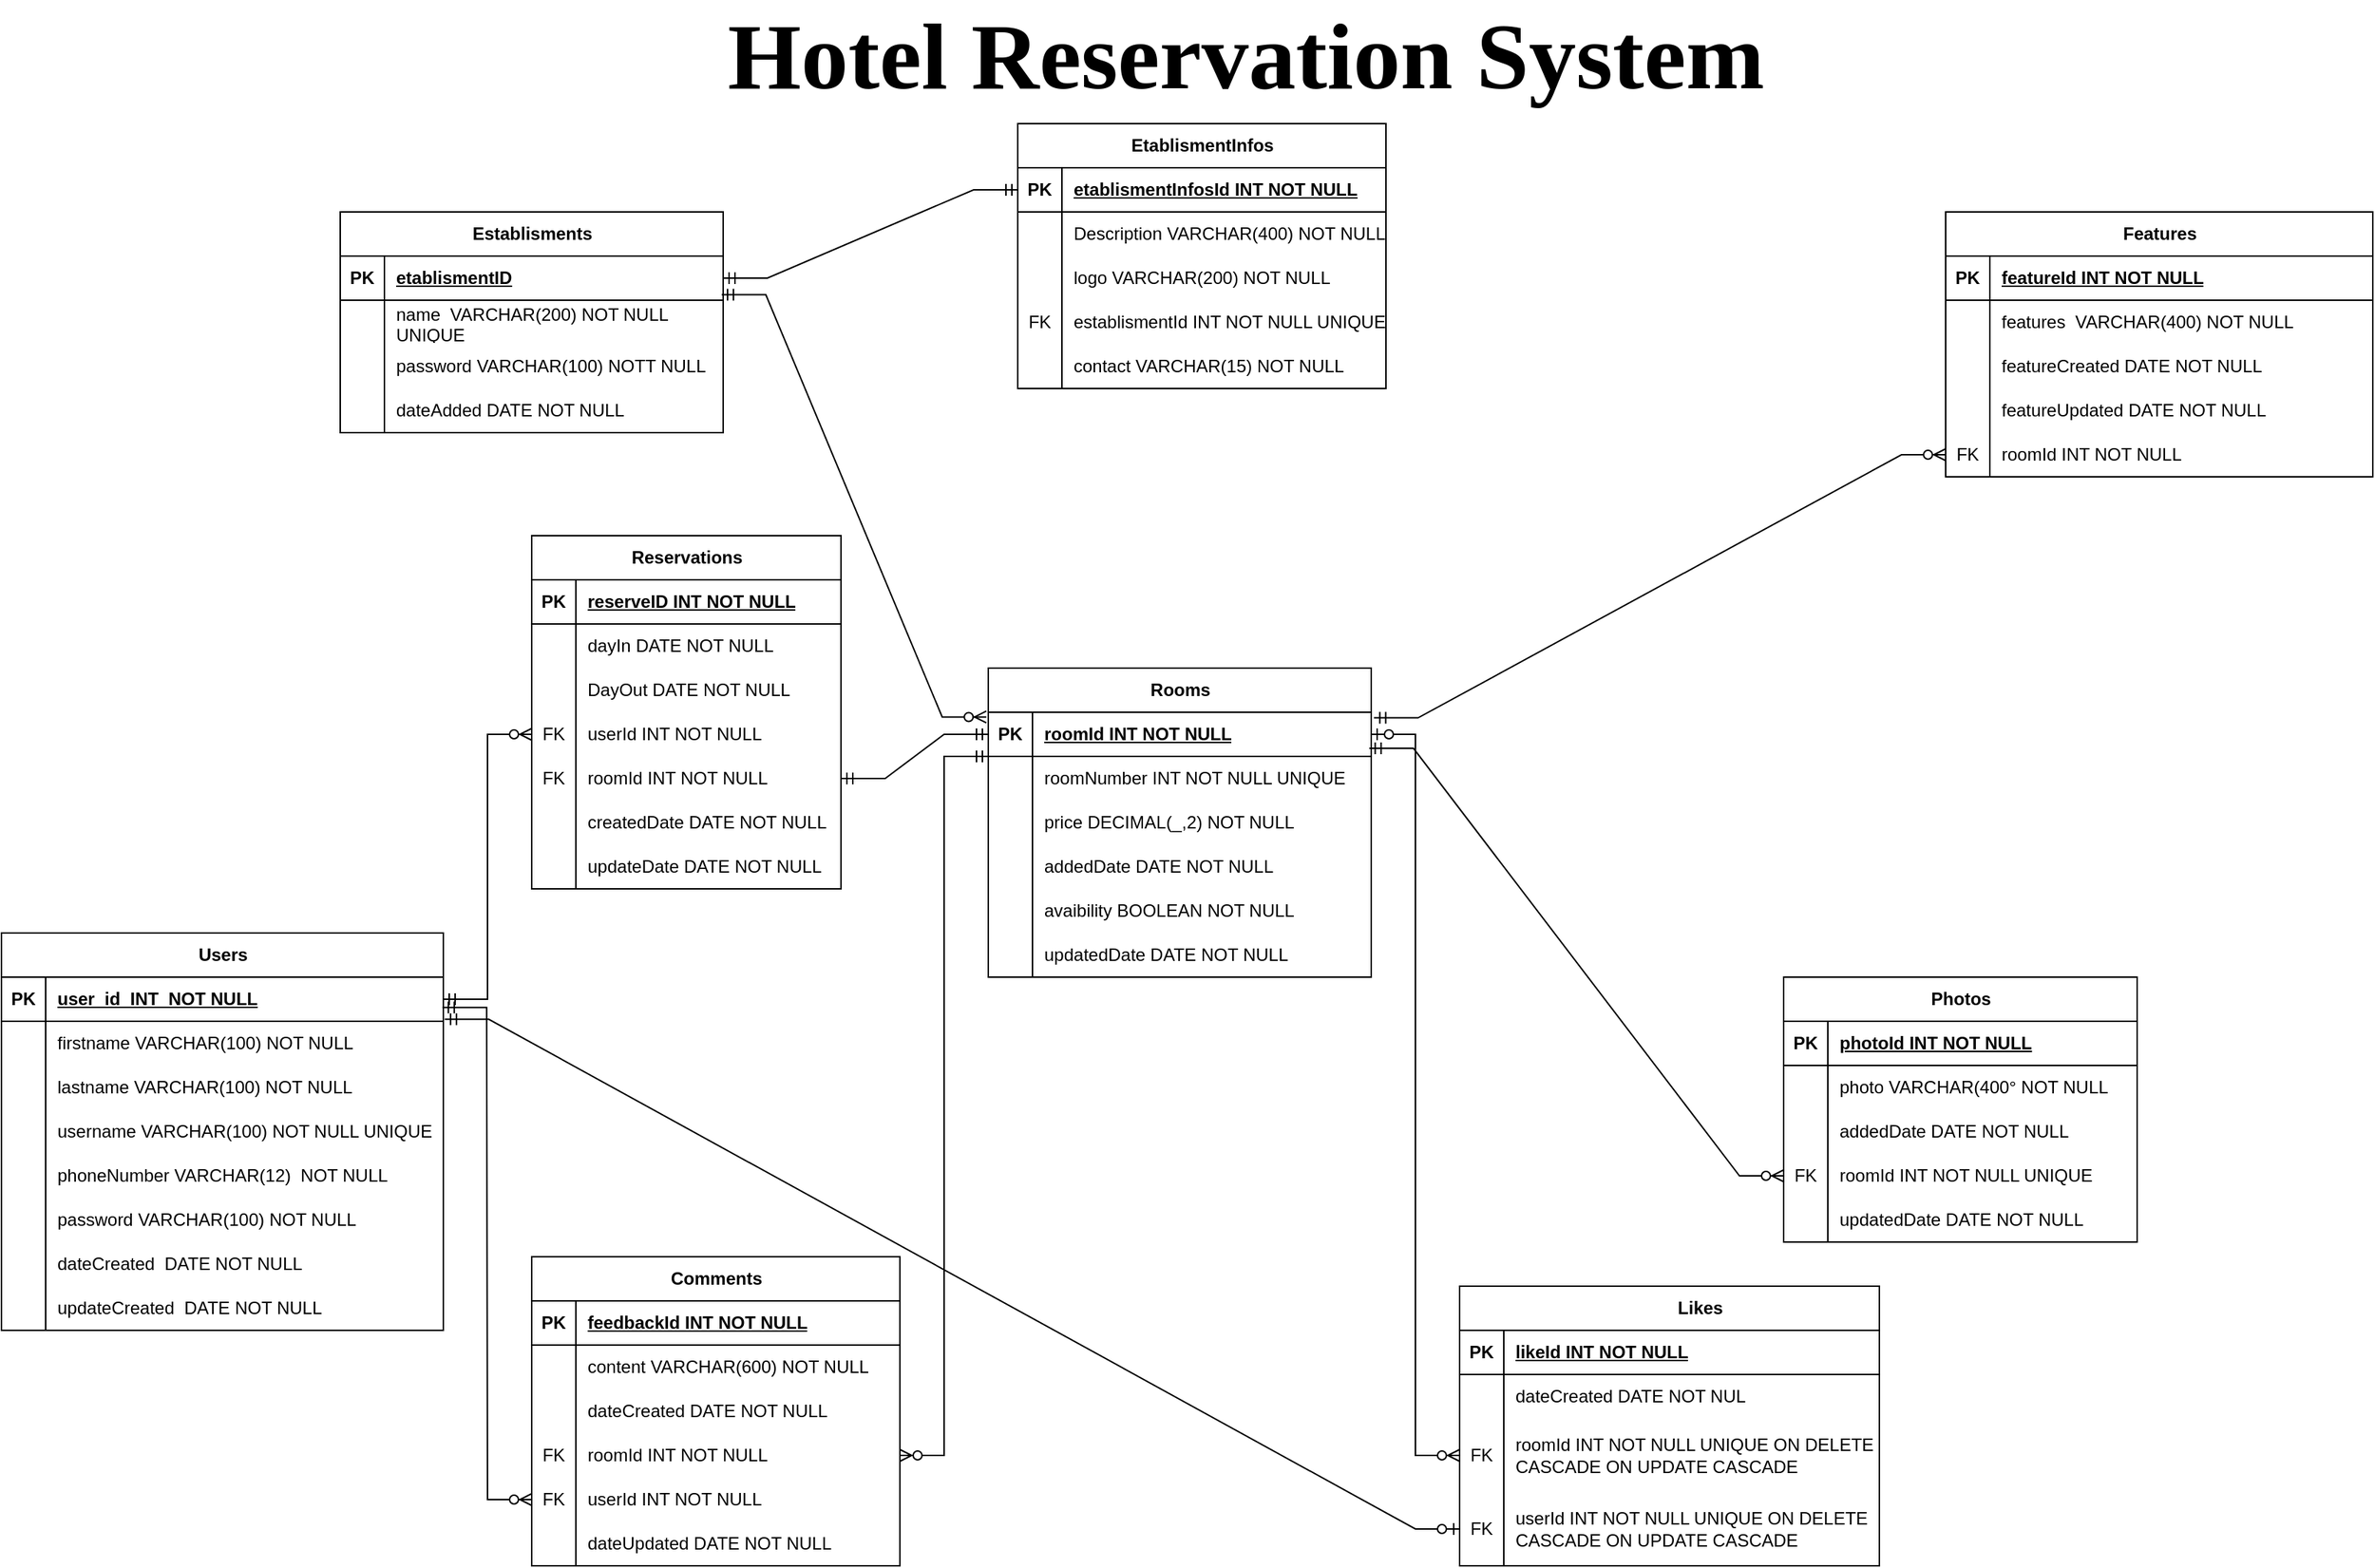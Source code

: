 <mxfile>
    <diagram id="R2lEEEUBdFMjLlhIrx00" name="Page-1">
        <mxGraphModel dx="1865" dy="1068" grid="1" gridSize="10" guides="1" tooltips="1" connect="1" arrows="1" fold="1" page="1" pageScale="1" pageWidth="850" pageHeight="1100" math="0" shadow="0" extFonts="Permanent Marker^https://fonts.googleapis.com/css?family=Permanent+Marker">
            <root>
                <mxCell id="0"/>
                <mxCell id="1" parent="0"/>
                <mxCell id="ymN-JE6Ah8SrkuGrAHOe-11" value="" style="edgeStyle=entityRelationEdgeStyle;fontSize=12;html=1;endArrow=ERmandOne;startArrow=ERmandOne;rounded=0;entryX=0;entryY=0.5;entryDx=0;entryDy=0;exitX=1;exitY=0.5;exitDx=0;exitDy=0;" parent="1" source="R8sQF511yEM9Qkh343WA-147" target="R8sQF511yEM9Qkh343WA-129" edge="1">
                    <mxGeometry width="100" height="100" relative="1" as="geometry">
                        <mxPoint x="180" y="640" as="sourcePoint"/>
                        <mxPoint x="670.0" y="740.4" as="targetPoint"/>
                    </mxGeometry>
                </mxCell>
                <mxCell id="ymN-JE6Ah8SrkuGrAHOe-18" value="" style="edgeStyle=entityRelationEdgeStyle;fontSize=12;html=1;endArrow=ERzeroToMany;startArrow=ERmandOne;rounded=0;exitX=0.995;exitY=0.818;exitDx=0;exitDy=0;entryX=0;entryY=0.5;entryDx=0;entryDy=0;exitPerimeter=0;" parent="1" source="R8sQF511yEM9Qkh343WA-129" target="R8sQF511yEM9Qkh343WA-69" edge="1">
                    <mxGeometry width="100" height="100" relative="1" as="geometry">
                        <mxPoint x="831" y="605" as="sourcePoint"/>
                        <mxPoint x="1062" y="920" as="targetPoint"/>
                        <Array as="points">
                            <mxPoint x="900" y="730"/>
                        </Array>
                    </mxGeometry>
                </mxCell>
                <mxCell id="fXDHOVRVontrsnqt-qeU-4" value="Hotel Reservation System" style="text;strokeColor=none;align=center;fillColor=none;html=1;verticalAlign=middle;whiteSpace=wrap;rounded=0;fontFamily=Times New Roman;fontStyle=1;fontSize=64;" parent="1" vertex="1">
                    <mxGeometry x="470" y="40" width="750" height="30" as="geometry"/>
                </mxCell>
                <mxCell id="fXDHOVRVontrsnqt-qeU-19" value="Comments" style="shape=table;startSize=30;container=1;collapsible=1;childLayout=tableLayout;fixedRows=1;rowLines=0;fontStyle=1;align=center;resizeLast=1;html=1;" parent="1" vertex="1">
                    <mxGeometry x="360" y="870" width="250" height="210" as="geometry"/>
                </mxCell>
                <mxCell id="fXDHOVRVontrsnqt-qeU-20" value="" style="shape=tableRow;horizontal=0;startSize=0;swimlaneHead=0;swimlaneBody=0;fillColor=none;collapsible=0;dropTarget=0;points=[[0,0.5],[1,0.5]];portConstraint=eastwest;top=0;left=0;right=0;bottom=1;" parent="fXDHOVRVontrsnqt-qeU-19" vertex="1">
                    <mxGeometry y="30" width="250" height="30" as="geometry"/>
                </mxCell>
                <mxCell id="fXDHOVRVontrsnqt-qeU-21" value="PK" style="shape=partialRectangle;connectable=0;fillColor=none;top=0;left=0;bottom=0;right=0;fontStyle=1;overflow=hidden;whiteSpace=wrap;html=1;" parent="fXDHOVRVontrsnqt-qeU-20" vertex="1">
                    <mxGeometry width="30" height="30" as="geometry">
                        <mxRectangle width="30" height="30" as="alternateBounds"/>
                    </mxGeometry>
                </mxCell>
                <mxCell id="fXDHOVRVontrsnqt-qeU-22" value="feedbackId INT NOT NULL" style="shape=partialRectangle;connectable=0;fillColor=none;top=0;left=0;bottom=0;right=0;align=left;spacingLeft=6;fontStyle=5;overflow=hidden;whiteSpace=wrap;html=1;" parent="fXDHOVRVontrsnqt-qeU-20" vertex="1">
                    <mxGeometry x="30" width="220" height="30" as="geometry">
                        <mxRectangle width="220" height="30" as="alternateBounds"/>
                    </mxGeometry>
                </mxCell>
                <mxCell id="fXDHOVRVontrsnqt-qeU-23" value="" style="shape=tableRow;horizontal=0;startSize=0;swimlaneHead=0;swimlaneBody=0;fillColor=none;collapsible=0;dropTarget=0;points=[[0,0.5],[1,0.5]];portConstraint=eastwest;top=0;left=0;right=0;bottom=0;" parent="fXDHOVRVontrsnqt-qeU-19" vertex="1">
                    <mxGeometry y="60" width="250" height="30" as="geometry"/>
                </mxCell>
                <mxCell id="fXDHOVRVontrsnqt-qeU-24" value="" style="shape=partialRectangle;connectable=0;fillColor=none;top=0;left=0;bottom=0;right=0;editable=1;overflow=hidden;whiteSpace=wrap;html=1;" parent="fXDHOVRVontrsnqt-qeU-23" vertex="1">
                    <mxGeometry width="30" height="30" as="geometry">
                        <mxRectangle width="30" height="30" as="alternateBounds"/>
                    </mxGeometry>
                </mxCell>
                <mxCell id="fXDHOVRVontrsnqt-qeU-25" value="content VARCHAR(600) NOT NULL" style="shape=partialRectangle;connectable=0;fillColor=none;top=0;left=0;bottom=0;right=0;align=left;spacingLeft=6;overflow=hidden;whiteSpace=wrap;html=1;" parent="fXDHOVRVontrsnqt-qeU-23" vertex="1">
                    <mxGeometry x="30" width="220" height="30" as="geometry">
                        <mxRectangle width="220" height="30" as="alternateBounds"/>
                    </mxGeometry>
                </mxCell>
                <mxCell id="fXDHOVRVontrsnqt-qeU-26" value="" style="shape=tableRow;horizontal=0;startSize=0;swimlaneHead=0;swimlaneBody=0;fillColor=none;collapsible=0;dropTarget=0;points=[[0,0.5],[1,0.5]];portConstraint=eastwest;top=0;left=0;right=0;bottom=0;" parent="fXDHOVRVontrsnqt-qeU-19" vertex="1">
                    <mxGeometry y="90" width="250" height="30" as="geometry"/>
                </mxCell>
                <mxCell id="fXDHOVRVontrsnqt-qeU-27" value="" style="shape=partialRectangle;connectable=0;fillColor=none;top=0;left=0;bottom=0;right=0;editable=1;overflow=hidden;whiteSpace=wrap;html=1;" parent="fXDHOVRVontrsnqt-qeU-26" vertex="1">
                    <mxGeometry width="30" height="30" as="geometry">
                        <mxRectangle width="30" height="30" as="alternateBounds"/>
                    </mxGeometry>
                </mxCell>
                <mxCell id="fXDHOVRVontrsnqt-qeU-28" value="dateCreated DATE NOT NULL" style="shape=partialRectangle;connectable=0;fillColor=none;top=0;left=0;bottom=0;right=0;align=left;spacingLeft=6;overflow=hidden;whiteSpace=wrap;html=1;" parent="fXDHOVRVontrsnqt-qeU-26" vertex="1">
                    <mxGeometry x="30" width="220" height="30" as="geometry">
                        <mxRectangle width="220" height="30" as="alternateBounds"/>
                    </mxGeometry>
                </mxCell>
                <mxCell id="R8sQF511yEM9Qkh343WA-56" value="" style="shape=tableRow;horizontal=0;startSize=0;swimlaneHead=0;swimlaneBody=0;fillColor=none;collapsible=0;dropTarget=0;points=[[0,0.5],[1,0.5]];portConstraint=eastwest;top=0;left=0;right=0;bottom=0;" parent="fXDHOVRVontrsnqt-qeU-19" vertex="1">
                    <mxGeometry y="120" width="250" height="30" as="geometry"/>
                </mxCell>
                <mxCell id="R8sQF511yEM9Qkh343WA-57" value="FK" style="shape=partialRectangle;connectable=0;fillColor=none;top=0;left=0;bottom=0;right=0;editable=1;overflow=hidden;whiteSpace=wrap;html=1;" parent="R8sQF511yEM9Qkh343WA-56" vertex="1">
                    <mxGeometry width="30" height="30" as="geometry">
                        <mxRectangle width="30" height="30" as="alternateBounds"/>
                    </mxGeometry>
                </mxCell>
                <mxCell id="R8sQF511yEM9Qkh343WA-58" value="roomId INT NOT NULL" style="shape=partialRectangle;connectable=0;fillColor=none;top=0;left=0;bottom=0;right=0;align=left;spacingLeft=6;overflow=hidden;whiteSpace=wrap;html=1;" parent="R8sQF511yEM9Qkh343WA-56" vertex="1">
                    <mxGeometry x="30" width="220" height="30" as="geometry">
                        <mxRectangle width="220" height="30" as="alternateBounds"/>
                    </mxGeometry>
                </mxCell>
                <mxCell id="R8sQF511yEM9Qkh343WA-152" value="" style="shape=tableRow;horizontal=0;startSize=0;swimlaneHead=0;swimlaneBody=0;fillColor=none;collapsible=0;dropTarget=0;points=[[0,0.5],[1,0.5]];portConstraint=eastwest;top=0;left=0;right=0;bottom=0;" parent="fXDHOVRVontrsnqt-qeU-19" vertex="1">
                    <mxGeometry y="150" width="250" height="30" as="geometry"/>
                </mxCell>
                <mxCell id="R8sQF511yEM9Qkh343WA-153" value="FK" style="shape=partialRectangle;connectable=0;fillColor=none;top=0;left=0;bottom=0;right=0;editable=1;overflow=hidden;whiteSpace=wrap;html=1;" parent="R8sQF511yEM9Qkh343WA-152" vertex="1">
                    <mxGeometry width="30" height="30" as="geometry">
                        <mxRectangle width="30" height="30" as="alternateBounds"/>
                    </mxGeometry>
                </mxCell>
                <mxCell id="R8sQF511yEM9Qkh343WA-154" value="userId INT NOT NULL" style="shape=partialRectangle;connectable=0;fillColor=none;top=0;left=0;bottom=0;right=0;align=left;spacingLeft=6;overflow=hidden;whiteSpace=wrap;html=1;" parent="R8sQF511yEM9Qkh343WA-152" vertex="1">
                    <mxGeometry x="30" width="220" height="30" as="geometry">
                        <mxRectangle width="220" height="30" as="alternateBounds"/>
                    </mxGeometry>
                </mxCell>
                <mxCell id="R8sQF511yEM9Qkh343WA-205" value="" style="shape=tableRow;horizontal=0;startSize=0;swimlaneHead=0;swimlaneBody=0;fillColor=none;collapsible=0;dropTarget=0;points=[[0,0.5],[1,0.5]];portConstraint=eastwest;top=0;left=0;right=0;bottom=0;" parent="fXDHOVRVontrsnqt-qeU-19" vertex="1">
                    <mxGeometry y="180" width="250" height="30" as="geometry"/>
                </mxCell>
                <mxCell id="R8sQF511yEM9Qkh343WA-206" value="" style="shape=partialRectangle;connectable=0;fillColor=none;top=0;left=0;bottom=0;right=0;editable=1;overflow=hidden;whiteSpace=wrap;html=1;" parent="R8sQF511yEM9Qkh343WA-205" vertex="1">
                    <mxGeometry width="30" height="30" as="geometry">
                        <mxRectangle width="30" height="30" as="alternateBounds"/>
                    </mxGeometry>
                </mxCell>
                <mxCell id="R8sQF511yEM9Qkh343WA-207" value="dateUpdated DATE NOT NULL" style="shape=partialRectangle;connectable=0;fillColor=none;top=0;left=0;bottom=0;right=0;align=left;spacingLeft=6;overflow=hidden;whiteSpace=wrap;html=1;" parent="R8sQF511yEM9Qkh343WA-205" vertex="1">
                    <mxGeometry x="30" width="220" height="30" as="geometry">
                        <mxRectangle width="220" height="30" as="alternateBounds"/>
                    </mxGeometry>
                </mxCell>
                <mxCell id="fXDHOVRVontrsnqt-qeU-35" value="&lt;blockquote style=&quot;margin: 0 0 0 40px; border: none; padding: 0px;&quot;&gt;Likes&lt;/blockquote&gt;" style="shape=table;startSize=30;container=1;collapsible=1;childLayout=tableLayout;fixedRows=1;rowLines=0;fontStyle=1;align=center;resizeLast=1;html=1;" parent="1" vertex="1">
                    <mxGeometry x="990" y="890" width="285" height="190" as="geometry"/>
                </mxCell>
                <mxCell id="fXDHOVRVontrsnqt-qeU-36" value="" style="shape=tableRow;horizontal=0;startSize=0;swimlaneHead=0;swimlaneBody=0;fillColor=none;collapsible=0;dropTarget=0;points=[[0,0.5],[1,0.5]];portConstraint=eastwest;top=0;left=0;right=0;bottom=1;" parent="fXDHOVRVontrsnqt-qeU-35" vertex="1">
                    <mxGeometry y="30" width="285" height="30" as="geometry"/>
                </mxCell>
                <mxCell id="fXDHOVRVontrsnqt-qeU-37" value="PK" style="shape=partialRectangle;connectable=0;fillColor=none;top=0;left=0;bottom=0;right=0;fontStyle=1;overflow=hidden;whiteSpace=wrap;html=1;" parent="fXDHOVRVontrsnqt-qeU-36" vertex="1">
                    <mxGeometry width="30" height="30" as="geometry">
                        <mxRectangle width="30" height="30" as="alternateBounds"/>
                    </mxGeometry>
                </mxCell>
                <mxCell id="fXDHOVRVontrsnqt-qeU-38" value="likeId INT NOT NULL" style="shape=partialRectangle;connectable=0;fillColor=none;top=0;left=0;bottom=0;right=0;align=left;spacingLeft=6;fontStyle=5;overflow=hidden;whiteSpace=wrap;html=1;" parent="fXDHOVRVontrsnqt-qeU-36" vertex="1">
                    <mxGeometry x="30" width="255" height="30" as="geometry">
                        <mxRectangle width="255" height="30" as="alternateBounds"/>
                    </mxGeometry>
                </mxCell>
                <mxCell id="fXDHOVRVontrsnqt-qeU-39" value="" style="shape=tableRow;horizontal=0;startSize=0;swimlaneHead=0;swimlaneBody=0;fillColor=none;collapsible=0;dropTarget=0;points=[[0,0.5],[1,0.5]];portConstraint=eastwest;top=0;left=0;right=0;bottom=0;" parent="fXDHOVRVontrsnqt-qeU-35" vertex="1">
                    <mxGeometry y="60" width="285" height="30" as="geometry"/>
                </mxCell>
                <mxCell id="fXDHOVRVontrsnqt-qeU-40" value="" style="shape=partialRectangle;connectable=0;fillColor=none;top=0;left=0;bottom=0;right=0;editable=1;overflow=hidden;whiteSpace=wrap;html=1;" parent="fXDHOVRVontrsnqt-qeU-39" vertex="1">
                    <mxGeometry width="30" height="30" as="geometry">
                        <mxRectangle width="30" height="30" as="alternateBounds"/>
                    </mxGeometry>
                </mxCell>
                <mxCell id="fXDHOVRVontrsnqt-qeU-41" value="dateCreated DATE NOT NUL" style="shape=partialRectangle;connectable=0;fillColor=none;top=0;left=0;bottom=0;right=0;align=left;spacingLeft=6;overflow=hidden;whiteSpace=wrap;html=1;" parent="fXDHOVRVontrsnqt-qeU-39" vertex="1">
                    <mxGeometry x="30" width="255" height="30" as="geometry">
                        <mxRectangle width="255" height="30" as="alternateBounds"/>
                    </mxGeometry>
                </mxCell>
                <mxCell id="fXDHOVRVontrsnqt-qeU-42" value="" style="shape=tableRow;horizontal=0;startSize=0;swimlaneHead=0;swimlaneBody=0;fillColor=none;collapsible=0;dropTarget=0;points=[[0,0.5],[1,0.5]];portConstraint=eastwest;top=0;left=0;right=0;bottom=0;" parent="fXDHOVRVontrsnqt-qeU-35" vertex="1">
                    <mxGeometry y="90" width="285" height="50" as="geometry"/>
                </mxCell>
                <mxCell id="fXDHOVRVontrsnqt-qeU-43" value="FK" style="shape=partialRectangle;connectable=0;fillColor=none;top=0;left=0;bottom=0;right=0;editable=1;overflow=hidden;whiteSpace=wrap;html=1;" parent="fXDHOVRVontrsnqt-qeU-42" vertex="1">
                    <mxGeometry width="30" height="50" as="geometry">
                        <mxRectangle width="30" height="50" as="alternateBounds"/>
                    </mxGeometry>
                </mxCell>
                <mxCell id="fXDHOVRVontrsnqt-qeU-44" value="roomId INT NOT NULL UNIQUE ON DELETE CASCADE ON UPDATE CASCADE" style="shape=partialRectangle;connectable=0;fillColor=none;top=0;left=0;bottom=0;right=0;align=left;spacingLeft=6;overflow=hidden;whiteSpace=wrap;html=1;" parent="fXDHOVRVontrsnqt-qeU-42" vertex="1">
                    <mxGeometry x="30" width="255" height="50" as="geometry">
                        <mxRectangle width="255" height="50" as="alternateBounds"/>
                    </mxGeometry>
                </mxCell>
                <mxCell id="R8sQF511yEM9Qkh343WA-156" value="" style="shape=tableRow;horizontal=0;startSize=0;swimlaneHead=0;swimlaneBody=0;fillColor=none;collapsible=0;dropTarget=0;points=[[0,0.5],[1,0.5]];portConstraint=eastwest;top=0;left=0;right=0;bottom=0;" parent="fXDHOVRVontrsnqt-qeU-35" vertex="1">
                    <mxGeometry y="140" width="285" height="50" as="geometry"/>
                </mxCell>
                <mxCell id="R8sQF511yEM9Qkh343WA-157" value="FK" style="shape=partialRectangle;connectable=0;fillColor=none;top=0;left=0;bottom=0;right=0;editable=1;overflow=hidden;whiteSpace=wrap;html=1;" parent="R8sQF511yEM9Qkh343WA-156" vertex="1">
                    <mxGeometry width="30" height="50" as="geometry">
                        <mxRectangle width="30" height="50" as="alternateBounds"/>
                    </mxGeometry>
                </mxCell>
                <mxCell id="R8sQF511yEM9Qkh343WA-158" value="userId INT NOT NULL UNIQUE ON DELETE CASCADE ON UPDATE CASCADE" style="shape=partialRectangle;connectable=0;fillColor=none;top=0;left=0;bottom=0;right=0;align=left;spacingLeft=6;overflow=hidden;whiteSpace=wrap;html=1;" parent="R8sQF511yEM9Qkh343WA-156" vertex="1">
                    <mxGeometry x="30" width="255" height="50" as="geometry">
                        <mxRectangle width="255" height="50" as="alternateBounds"/>
                    </mxGeometry>
                </mxCell>
                <mxCell id="R8sQF511yEM9Qkh343WA-1" value="Users" style="shape=table;startSize=30;container=1;collapsible=1;childLayout=tableLayout;fixedRows=1;rowLines=0;fontStyle=1;align=center;resizeLast=1;html=1;" parent="1" vertex="1">
                    <mxGeometry y="650" width="300" height="270" as="geometry">
                        <mxRectangle x="50" y="670" width="70" height="30" as="alternateBounds"/>
                    </mxGeometry>
                </mxCell>
                <mxCell id="R8sQF511yEM9Qkh343WA-2" value="" style="shape=tableRow;horizontal=0;startSize=0;swimlaneHead=0;swimlaneBody=0;fillColor=none;collapsible=0;dropTarget=0;points=[[0,0.5],[1,0.5]];portConstraint=eastwest;top=0;left=0;right=0;bottom=1;" parent="R8sQF511yEM9Qkh343WA-1" vertex="1">
                    <mxGeometry y="30" width="300" height="30" as="geometry"/>
                </mxCell>
                <mxCell id="R8sQF511yEM9Qkh343WA-3" value="PK" style="shape=partialRectangle;connectable=0;fillColor=none;top=0;left=0;bottom=0;right=0;fontStyle=1;overflow=hidden;whiteSpace=wrap;html=1;" parent="R8sQF511yEM9Qkh343WA-2" vertex="1">
                    <mxGeometry width="30" height="30" as="geometry">
                        <mxRectangle width="30" height="30" as="alternateBounds"/>
                    </mxGeometry>
                </mxCell>
                <mxCell id="R8sQF511yEM9Qkh343WA-4" value="user_id&amp;nbsp; INT&amp;nbsp; NOT NULL" style="shape=partialRectangle;connectable=0;fillColor=none;top=0;left=0;bottom=0;right=0;align=left;spacingLeft=6;fontStyle=5;overflow=hidden;whiteSpace=wrap;html=1;" parent="R8sQF511yEM9Qkh343WA-2" vertex="1">
                    <mxGeometry x="30" width="270" height="30" as="geometry">
                        <mxRectangle width="270" height="30" as="alternateBounds"/>
                    </mxGeometry>
                </mxCell>
                <mxCell id="R8sQF511yEM9Qkh343WA-5" value="" style="shape=tableRow;horizontal=0;startSize=0;swimlaneHead=0;swimlaneBody=0;fillColor=none;collapsible=0;dropTarget=0;points=[[0,0.5],[1,0.5]];portConstraint=eastwest;top=0;left=0;right=0;bottom=0;" parent="R8sQF511yEM9Qkh343WA-1" vertex="1">
                    <mxGeometry y="60" width="300" height="30" as="geometry"/>
                </mxCell>
                <mxCell id="R8sQF511yEM9Qkh343WA-6" value="" style="shape=partialRectangle;connectable=0;fillColor=none;top=0;left=0;bottom=0;right=0;editable=1;overflow=hidden;whiteSpace=wrap;html=1;" parent="R8sQF511yEM9Qkh343WA-5" vertex="1">
                    <mxGeometry width="30" height="30" as="geometry">
                        <mxRectangle width="30" height="30" as="alternateBounds"/>
                    </mxGeometry>
                </mxCell>
                <mxCell id="R8sQF511yEM9Qkh343WA-7" value="firstname VARCHAR(100) NOT NULL" style="shape=partialRectangle;connectable=0;fillColor=none;top=0;left=0;bottom=0;right=0;align=left;spacingLeft=6;overflow=hidden;whiteSpace=wrap;html=1;" parent="R8sQF511yEM9Qkh343WA-5" vertex="1">
                    <mxGeometry x="30" width="270" height="30" as="geometry">
                        <mxRectangle width="270" height="30" as="alternateBounds"/>
                    </mxGeometry>
                </mxCell>
                <mxCell id="R8sQF511yEM9Qkh343WA-8" value="" style="shape=tableRow;horizontal=0;startSize=0;swimlaneHead=0;swimlaneBody=0;fillColor=none;collapsible=0;dropTarget=0;points=[[0,0.5],[1,0.5]];portConstraint=eastwest;top=0;left=0;right=0;bottom=0;" parent="R8sQF511yEM9Qkh343WA-1" vertex="1">
                    <mxGeometry y="90" width="300" height="30" as="geometry"/>
                </mxCell>
                <mxCell id="R8sQF511yEM9Qkh343WA-9" value="" style="shape=partialRectangle;connectable=0;fillColor=none;top=0;left=0;bottom=0;right=0;editable=1;overflow=hidden;whiteSpace=wrap;html=1;" parent="R8sQF511yEM9Qkh343WA-8" vertex="1">
                    <mxGeometry width="30" height="30" as="geometry">
                        <mxRectangle width="30" height="30" as="alternateBounds"/>
                    </mxGeometry>
                </mxCell>
                <mxCell id="R8sQF511yEM9Qkh343WA-10" value="lastname VARCHAR(100) NOT NULL" style="shape=partialRectangle;connectable=0;fillColor=none;top=0;left=0;bottom=0;right=0;align=left;spacingLeft=6;overflow=hidden;whiteSpace=wrap;html=1;" parent="R8sQF511yEM9Qkh343WA-8" vertex="1">
                    <mxGeometry x="30" width="270" height="30" as="geometry">
                        <mxRectangle width="270" height="30" as="alternateBounds"/>
                    </mxGeometry>
                </mxCell>
                <mxCell id="R8sQF511yEM9Qkh343WA-11" value="" style="shape=tableRow;horizontal=0;startSize=0;swimlaneHead=0;swimlaneBody=0;fillColor=none;collapsible=0;dropTarget=0;points=[[0,0.5],[1,0.5]];portConstraint=eastwest;top=0;left=0;right=0;bottom=0;" parent="R8sQF511yEM9Qkh343WA-1" vertex="1">
                    <mxGeometry y="120" width="300" height="30" as="geometry"/>
                </mxCell>
                <mxCell id="R8sQF511yEM9Qkh343WA-12" value="" style="shape=partialRectangle;connectable=0;fillColor=none;top=0;left=0;bottom=0;right=0;editable=1;overflow=hidden;whiteSpace=wrap;html=1;" parent="R8sQF511yEM9Qkh343WA-11" vertex="1">
                    <mxGeometry width="30" height="30" as="geometry">
                        <mxRectangle width="30" height="30" as="alternateBounds"/>
                    </mxGeometry>
                </mxCell>
                <mxCell id="R8sQF511yEM9Qkh343WA-13" value="username VARCHAR(100) NOT NULL UNIQUE" style="shape=partialRectangle;connectable=0;fillColor=none;top=0;left=0;bottom=0;right=0;align=left;spacingLeft=6;overflow=hidden;whiteSpace=wrap;html=1;" parent="R8sQF511yEM9Qkh343WA-11" vertex="1">
                    <mxGeometry x="30" width="270" height="30" as="geometry">
                        <mxRectangle width="270" height="30" as="alternateBounds"/>
                    </mxGeometry>
                </mxCell>
                <mxCell id="R8sQF511yEM9Qkh343WA-14" value="" style="shape=tableRow;horizontal=0;startSize=0;swimlaneHead=0;swimlaneBody=0;fillColor=none;collapsible=0;dropTarget=0;points=[[0,0.5],[1,0.5]];portConstraint=eastwest;top=0;left=0;right=0;bottom=0;" parent="R8sQF511yEM9Qkh343WA-1" vertex="1">
                    <mxGeometry y="150" width="300" height="30" as="geometry"/>
                </mxCell>
                <mxCell id="R8sQF511yEM9Qkh343WA-15" value="" style="shape=partialRectangle;connectable=0;fillColor=none;top=0;left=0;bottom=0;right=0;editable=1;overflow=hidden;whiteSpace=wrap;html=1;" parent="R8sQF511yEM9Qkh343WA-14" vertex="1">
                    <mxGeometry width="30" height="30" as="geometry">
                        <mxRectangle width="30" height="30" as="alternateBounds"/>
                    </mxGeometry>
                </mxCell>
                <mxCell id="R8sQF511yEM9Qkh343WA-16" value="phoneNumber VARCHAR(12)&amp;nbsp; NOT NULL" style="shape=partialRectangle;connectable=0;fillColor=none;top=0;left=0;bottom=0;right=0;align=left;spacingLeft=6;overflow=hidden;whiteSpace=wrap;html=1;" parent="R8sQF511yEM9Qkh343WA-14" vertex="1">
                    <mxGeometry x="30" width="270" height="30" as="geometry">
                        <mxRectangle width="270" height="30" as="alternateBounds"/>
                    </mxGeometry>
                </mxCell>
                <mxCell id="R8sQF511yEM9Qkh343WA-17" value="" style="shape=tableRow;horizontal=0;startSize=0;swimlaneHead=0;swimlaneBody=0;fillColor=none;collapsible=0;dropTarget=0;points=[[0,0.5],[1,0.5]];portConstraint=eastwest;top=0;left=0;right=0;bottom=0;" parent="R8sQF511yEM9Qkh343WA-1" vertex="1">
                    <mxGeometry y="180" width="300" height="30" as="geometry"/>
                </mxCell>
                <mxCell id="R8sQF511yEM9Qkh343WA-18" value="" style="shape=partialRectangle;connectable=0;fillColor=none;top=0;left=0;bottom=0;right=0;editable=1;overflow=hidden;whiteSpace=wrap;html=1;" parent="R8sQF511yEM9Qkh343WA-17" vertex="1">
                    <mxGeometry width="30" height="30" as="geometry">
                        <mxRectangle width="30" height="30" as="alternateBounds"/>
                    </mxGeometry>
                </mxCell>
                <mxCell id="R8sQF511yEM9Qkh343WA-19" value="password VARCHAR(100) NOT NULL" style="shape=partialRectangle;connectable=0;fillColor=none;top=0;left=0;bottom=0;right=0;align=left;spacingLeft=6;overflow=hidden;whiteSpace=wrap;html=1;" parent="R8sQF511yEM9Qkh343WA-17" vertex="1">
                    <mxGeometry x="30" width="270" height="30" as="geometry">
                        <mxRectangle width="270" height="30" as="alternateBounds"/>
                    </mxGeometry>
                </mxCell>
                <mxCell id="R8sQF511yEM9Qkh343WA-20" value="" style="shape=tableRow;horizontal=0;startSize=0;swimlaneHead=0;swimlaneBody=0;fillColor=none;collapsible=0;dropTarget=0;points=[[0,0.5],[1,0.5]];portConstraint=eastwest;top=0;left=0;right=0;bottom=0;" parent="R8sQF511yEM9Qkh343WA-1" vertex="1">
                    <mxGeometry y="210" width="300" height="30" as="geometry"/>
                </mxCell>
                <mxCell id="R8sQF511yEM9Qkh343WA-21" value="" style="shape=partialRectangle;connectable=0;fillColor=none;top=0;left=0;bottom=0;right=0;editable=1;overflow=hidden;whiteSpace=wrap;html=1;" parent="R8sQF511yEM9Qkh343WA-20" vertex="1">
                    <mxGeometry width="30" height="30" as="geometry">
                        <mxRectangle width="30" height="30" as="alternateBounds"/>
                    </mxGeometry>
                </mxCell>
                <mxCell id="R8sQF511yEM9Qkh343WA-22" value="dateCreated&amp;nbsp; DATE NOT NULL" style="shape=partialRectangle;connectable=0;fillColor=none;top=0;left=0;bottom=0;right=0;align=left;spacingLeft=6;overflow=hidden;whiteSpace=wrap;html=1;" parent="R8sQF511yEM9Qkh343WA-20" vertex="1">
                    <mxGeometry x="30" width="270" height="30" as="geometry">
                        <mxRectangle width="270" height="30" as="alternateBounds"/>
                    </mxGeometry>
                </mxCell>
                <mxCell id="R8sQF511yEM9Qkh343WA-23" value="" style="shape=tableRow;horizontal=0;startSize=0;swimlaneHead=0;swimlaneBody=0;fillColor=none;collapsible=0;dropTarget=0;points=[[0,0.5],[1,0.5]];portConstraint=eastwest;top=0;left=0;right=0;bottom=0;" parent="R8sQF511yEM9Qkh343WA-1" vertex="1">
                    <mxGeometry y="240" width="300" height="30" as="geometry"/>
                </mxCell>
                <mxCell id="R8sQF511yEM9Qkh343WA-24" value="" style="shape=partialRectangle;connectable=0;fillColor=none;top=0;left=0;bottom=0;right=0;editable=1;overflow=hidden;whiteSpace=wrap;html=1;" parent="R8sQF511yEM9Qkh343WA-23" vertex="1">
                    <mxGeometry width="30" height="30" as="geometry">
                        <mxRectangle width="30" height="30" as="alternateBounds"/>
                    </mxGeometry>
                </mxCell>
                <mxCell id="R8sQF511yEM9Qkh343WA-25" value="updateCreated&amp;nbsp; DATE NOT NULL" style="shape=partialRectangle;connectable=0;fillColor=none;top=0;left=0;bottom=0;right=0;align=left;spacingLeft=6;overflow=hidden;whiteSpace=wrap;html=1;" parent="R8sQF511yEM9Qkh343WA-23" vertex="1">
                    <mxGeometry x="30" width="270" height="30" as="geometry">
                        <mxRectangle width="270" height="30" as="alternateBounds"/>
                    </mxGeometry>
                </mxCell>
                <mxCell id="R8sQF511yEM9Qkh343WA-26" value="Reservations" style="shape=table;startSize=30;container=1;collapsible=1;childLayout=tableLayout;fixedRows=1;rowLines=0;fontStyle=1;align=center;resizeLast=1;html=1;" parent="1" vertex="1">
                    <mxGeometry x="360" y="380" width="210" height="240" as="geometry"/>
                </mxCell>
                <mxCell id="R8sQF511yEM9Qkh343WA-27" value="" style="shape=tableRow;horizontal=0;startSize=0;swimlaneHead=0;swimlaneBody=0;fillColor=none;collapsible=0;dropTarget=0;points=[[0,0.5],[1,0.5]];portConstraint=eastwest;top=0;left=0;right=0;bottom=1;" parent="R8sQF511yEM9Qkh343WA-26" vertex="1">
                    <mxGeometry y="30" width="210" height="30" as="geometry"/>
                </mxCell>
                <mxCell id="R8sQF511yEM9Qkh343WA-28" value="PK" style="shape=partialRectangle;connectable=0;fillColor=none;top=0;left=0;bottom=0;right=0;fontStyle=1;overflow=hidden;whiteSpace=wrap;html=1;" parent="R8sQF511yEM9Qkh343WA-27" vertex="1">
                    <mxGeometry width="30" height="30" as="geometry">
                        <mxRectangle width="30" height="30" as="alternateBounds"/>
                    </mxGeometry>
                </mxCell>
                <mxCell id="R8sQF511yEM9Qkh343WA-29" value="reserveID INT NOT NULL" style="shape=partialRectangle;connectable=0;fillColor=none;top=0;left=0;bottom=0;right=0;align=left;spacingLeft=6;fontStyle=5;overflow=hidden;whiteSpace=wrap;html=1;" parent="R8sQF511yEM9Qkh343WA-27" vertex="1">
                    <mxGeometry x="30" width="180" height="30" as="geometry">
                        <mxRectangle width="180" height="30" as="alternateBounds"/>
                    </mxGeometry>
                </mxCell>
                <mxCell id="R8sQF511yEM9Qkh343WA-30" value="" style="shape=tableRow;horizontal=0;startSize=0;swimlaneHead=0;swimlaneBody=0;fillColor=none;collapsible=0;dropTarget=0;points=[[0,0.5],[1,0.5]];portConstraint=eastwest;top=0;left=0;right=0;bottom=0;" parent="R8sQF511yEM9Qkh343WA-26" vertex="1">
                    <mxGeometry y="60" width="210" height="30" as="geometry"/>
                </mxCell>
                <mxCell id="R8sQF511yEM9Qkh343WA-31" value="" style="shape=partialRectangle;connectable=0;fillColor=none;top=0;left=0;bottom=0;right=0;editable=1;overflow=hidden;whiteSpace=wrap;html=1;" parent="R8sQF511yEM9Qkh343WA-30" vertex="1">
                    <mxGeometry width="30" height="30" as="geometry">
                        <mxRectangle width="30" height="30" as="alternateBounds"/>
                    </mxGeometry>
                </mxCell>
                <mxCell id="R8sQF511yEM9Qkh343WA-32" value="dayIn DATE NOT NULL" style="shape=partialRectangle;connectable=0;fillColor=none;top=0;left=0;bottom=0;right=0;align=left;spacingLeft=6;overflow=hidden;whiteSpace=wrap;html=1;" parent="R8sQF511yEM9Qkh343WA-30" vertex="1">
                    <mxGeometry x="30" width="180" height="30" as="geometry">
                        <mxRectangle width="180" height="30" as="alternateBounds"/>
                    </mxGeometry>
                </mxCell>
                <mxCell id="R8sQF511yEM9Qkh343WA-33" value="" style="shape=tableRow;horizontal=0;startSize=0;swimlaneHead=0;swimlaneBody=0;fillColor=none;collapsible=0;dropTarget=0;points=[[0,0.5],[1,0.5]];portConstraint=eastwest;top=0;left=0;right=0;bottom=0;" parent="R8sQF511yEM9Qkh343WA-26" vertex="1">
                    <mxGeometry y="90" width="210" height="30" as="geometry"/>
                </mxCell>
                <mxCell id="R8sQF511yEM9Qkh343WA-34" value="" style="shape=partialRectangle;connectable=0;fillColor=none;top=0;left=0;bottom=0;right=0;editable=1;overflow=hidden;whiteSpace=wrap;html=1;" parent="R8sQF511yEM9Qkh343WA-33" vertex="1">
                    <mxGeometry width="30" height="30" as="geometry">
                        <mxRectangle width="30" height="30" as="alternateBounds"/>
                    </mxGeometry>
                </mxCell>
                <mxCell id="R8sQF511yEM9Qkh343WA-35" value="DayOut DATE NOT NULL" style="shape=partialRectangle;connectable=0;fillColor=none;top=0;left=0;bottom=0;right=0;align=left;spacingLeft=6;overflow=hidden;whiteSpace=wrap;html=1;" parent="R8sQF511yEM9Qkh343WA-33" vertex="1">
                    <mxGeometry x="30" width="180" height="30" as="geometry">
                        <mxRectangle width="180" height="30" as="alternateBounds"/>
                    </mxGeometry>
                </mxCell>
                <mxCell id="R8sQF511yEM9Qkh343WA-39" value="" style="shape=tableRow;horizontal=0;startSize=0;swimlaneHead=0;swimlaneBody=0;fillColor=none;collapsible=0;dropTarget=0;points=[[0,0.5],[1,0.5]];portConstraint=eastwest;top=0;left=0;right=0;bottom=0;" parent="R8sQF511yEM9Qkh343WA-26" vertex="1">
                    <mxGeometry y="120" width="210" height="30" as="geometry"/>
                </mxCell>
                <mxCell id="R8sQF511yEM9Qkh343WA-40" value="FK" style="shape=partialRectangle;connectable=0;fillColor=none;top=0;left=0;bottom=0;right=0;editable=1;overflow=hidden;whiteSpace=wrap;html=1;" parent="R8sQF511yEM9Qkh343WA-39" vertex="1">
                    <mxGeometry width="30" height="30" as="geometry">
                        <mxRectangle width="30" height="30" as="alternateBounds"/>
                    </mxGeometry>
                </mxCell>
                <mxCell id="R8sQF511yEM9Qkh343WA-41" value="userId INT NOT NULL" style="shape=partialRectangle;connectable=0;fillColor=none;top=0;left=0;bottom=0;right=0;align=left;spacingLeft=6;overflow=hidden;whiteSpace=wrap;html=1;" parent="R8sQF511yEM9Qkh343WA-39" vertex="1">
                    <mxGeometry x="30" width="180" height="30" as="geometry">
                        <mxRectangle width="180" height="30" as="alternateBounds"/>
                    </mxGeometry>
                </mxCell>
                <mxCell id="R8sQF511yEM9Qkh343WA-147" value="" style="shape=tableRow;horizontal=0;startSize=0;swimlaneHead=0;swimlaneBody=0;fillColor=none;collapsible=0;dropTarget=0;points=[[0,0.5],[1,0.5]];portConstraint=eastwest;top=0;left=0;right=0;bottom=0;" parent="R8sQF511yEM9Qkh343WA-26" vertex="1">
                    <mxGeometry y="150" width="210" height="30" as="geometry"/>
                </mxCell>
                <mxCell id="R8sQF511yEM9Qkh343WA-148" value="FK" style="shape=partialRectangle;connectable=0;fillColor=none;top=0;left=0;bottom=0;right=0;editable=1;overflow=hidden;whiteSpace=wrap;html=1;" parent="R8sQF511yEM9Qkh343WA-147" vertex="1">
                    <mxGeometry width="30" height="30" as="geometry">
                        <mxRectangle width="30" height="30" as="alternateBounds"/>
                    </mxGeometry>
                </mxCell>
                <mxCell id="R8sQF511yEM9Qkh343WA-149" value="roomId INT NOT NULL" style="shape=partialRectangle;connectable=0;fillColor=none;top=0;left=0;bottom=0;right=0;align=left;spacingLeft=6;overflow=hidden;whiteSpace=wrap;html=1;" parent="R8sQF511yEM9Qkh343WA-147" vertex="1">
                    <mxGeometry x="30" width="180" height="30" as="geometry">
                        <mxRectangle width="180" height="30" as="alternateBounds"/>
                    </mxGeometry>
                </mxCell>
                <mxCell id="R8sQF511yEM9Qkh343WA-208" value="" style="shape=tableRow;horizontal=0;startSize=0;swimlaneHead=0;swimlaneBody=0;fillColor=none;collapsible=0;dropTarget=0;points=[[0,0.5],[1,0.5]];portConstraint=eastwest;top=0;left=0;right=0;bottom=0;" parent="R8sQF511yEM9Qkh343WA-26" vertex="1">
                    <mxGeometry y="180" width="210" height="30" as="geometry"/>
                </mxCell>
                <mxCell id="R8sQF511yEM9Qkh343WA-209" value="" style="shape=partialRectangle;connectable=0;fillColor=none;top=0;left=0;bottom=0;right=0;editable=1;overflow=hidden;whiteSpace=wrap;html=1;" parent="R8sQF511yEM9Qkh343WA-208" vertex="1">
                    <mxGeometry width="30" height="30" as="geometry">
                        <mxRectangle width="30" height="30" as="alternateBounds"/>
                    </mxGeometry>
                </mxCell>
                <mxCell id="R8sQF511yEM9Qkh343WA-210" value="createdDate DATE NOT NULL" style="shape=partialRectangle;connectable=0;fillColor=none;top=0;left=0;bottom=0;right=0;align=left;spacingLeft=6;overflow=hidden;whiteSpace=wrap;html=1;" parent="R8sQF511yEM9Qkh343WA-208" vertex="1">
                    <mxGeometry x="30" width="180" height="30" as="geometry">
                        <mxRectangle width="180" height="30" as="alternateBounds"/>
                    </mxGeometry>
                </mxCell>
                <mxCell id="R8sQF511yEM9Qkh343WA-211" value="" style="shape=tableRow;horizontal=0;startSize=0;swimlaneHead=0;swimlaneBody=0;fillColor=none;collapsible=0;dropTarget=0;points=[[0,0.5],[1,0.5]];portConstraint=eastwest;top=0;left=0;right=0;bottom=0;" parent="R8sQF511yEM9Qkh343WA-26" vertex="1">
                    <mxGeometry y="210" width="210" height="30" as="geometry"/>
                </mxCell>
                <mxCell id="R8sQF511yEM9Qkh343WA-212" value="" style="shape=partialRectangle;connectable=0;fillColor=none;top=0;left=0;bottom=0;right=0;editable=1;overflow=hidden;whiteSpace=wrap;html=1;" parent="R8sQF511yEM9Qkh343WA-211" vertex="1">
                    <mxGeometry width="30" height="30" as="geometry">
                        <mxRectangle width="30" height="30" as="alternateBounds"/>
                    </mxGeometry>
                </mxCell>
                <mxCell id="R8sQF511yEM9Qkh343WA-213" value="updateDate DATE NOT NULL" style="shape=partialRectangle;connectable=0;fillColor=none;top=0;left=0;bottom=0;right=0;align=left;spacingLeft=6;overflow=hidden;whiteSpace=wrap;html=1;" parent="R8sQF511yEM9Qkh343WA-211" vertex="1">
                    <mxGeometry x="30" width="180" height="30" as="geometry">
                        <mxRectangle width="180" height="30" as="alternateBounds"/>
                    </mxGeometry>
                </mxCell>
                <mxCell id="R8sQF511yEM9Qkh343WA-59" value="Photos" style="shape=table;startSize=30;container=1;collapsible=1;childLayout=tableLayout;fixedRows=1;rowLines=0;fontStyle=1;align=center;resizeLast=1;html=1;" parent="1" vertex="1">
                    <mxGeometry x="1210" y="680" width="240" height="180" as="geometry"/>
                </mxCell>
                <mxCell id="R8sQF511yEM9Qkh343WA-60" value="" style="shape=tableRow;horizontal=0;startSize=0;swimlaneHead=0;swimlaneBody=0;fillColor=none;collapsible=0;dropTarget=0;points=[[0,0.5],[1,0.5]];portConstraint=eastwest;top=0;left=0;right=0;bottom=1;" parent="R8sQF511yEM9Qkh343WA-59" vertex="1">
                    <mxGeometry y="30" width="240" height="30" as="geometry"/>
                </mxCell>
                <mxCell id="R8sQF511yEM9Qkh343WA-61" value="PK" style="shape=partialRectangle;connectable=0;fillColor=none;top=0;left=0;bottom=0;right=0;fontStyle=1;overflow=hidden;whiteSpace=wrap;html=1;" parent="R8sQF511yEM9Qkh343WA-60" vertex="1">
                    <mxGeometry width="30" height="30" as="geometry">
                        <mxRectangle width="30" height="30" as="alternateBounds"/>
                    </mxGeometry>
                </mxCell>
                <mxCell id="R8sQF511yEM9Qkh343WA-62" value="photoId INT NOT NULL" style="shape=partialRectangle;connectable=0;fillColor=none;top=0;left=0;bottom=0;right=0;align=left;spacingLeft=6;fontStyle=5;overflow=hidden;whiteSpace=wrap;html=1;" parent="R8sQF511yEM9Qkh343WA-60" vertex="1">
                    <mxGeometry x="30" width="210" height="30" as="geometry">
                        <mxRectangle width="210" height="30" as="alternateBounds"/>
                    </mxGeometry>
                </mxCell>
                <mxCell id="R8sQF511yEM9Qkh343WA-63" value="" style="shape=tableRow;horizontal=0;startSize=0;swimlaneHead=0;swimlaneBody=0;fillColor=none;collapsible=0;dropTarget=0;points=[[0,0.5],[1,0.5]];portConstraint=eastwest;top=0;left=0;right=0;bottom=0;" parent="R8sQF511yEM9Qkh343WA-59" vertex="1">
                    <mxGeometry y="60" width="240" height="30" as="geometry"/>
                </mxCell>
                <mxCell id="R8sQF511yEM9Qkh343WA-64" value="" style="shape=partialRectangle;connectable=0;fillColor=none;top=0;left=0;bottom=0;right=0;editable=1;overflow=hidden;whiteSpace=wrap;html=1;" parent="R8sQF511yEM9Qkh343WA-63" vertex="1">
                    <mxGeometry width="30" height="30" as="geometry">
                        <mxRectangle width="30" height="30" as="alternateBounds"/>
                    </mxGeometry>
                </mxCell>
                <mxCell id="R8sQF511yEM9Qkh343WA-65" value="photo VARCHAR(400° NOT NULL" style="shape=partialRectangle;connectable=0;fillColor=none;top=0;left=0;bottom=0;right=0;align=left;spacingLeft=6;overflow=hidden;whiteSpace=wrap;html=1;" parent="R8sQF511yEM9Qkh343WA-63" vertex="1">
                    <mxGeometry x="30" width="210" height="30" as="geometry">
                        <mxRectangle width="210" height="30" as="alternateBounds"/>
                    </mxGeometry>
                </mxCell>
                <mxCell id="R8sQF511yEM9Qkh343WA-66" value="" style="shape=tableRow;horizontal=0;startSize=0;swimlaneHead=0;swimlaneBody=0;fillColor=none;collapsible=0;dropTarget=0;points=[[0,0.5],[1,0.5]];portConstraint=eastwest;top=0;left=0;right=0;bottom=0;" parent="R8sQF511yEM9Qkh343WA-59" vertex="1">
                    <mxGeometry y="90" width="240" height="30" as="geometry"/>
                </mxCell>
                <mxCell id="R8sQF511yEM9Qkh343WA-67" value="" style="shape=partialRectangle;connectable=0;fillColor=none;top=0;left=0;bottom=0;right=0;editable=1;overflow=hidden;whiteSpace=wrap;html=1;" parent="R8sQF511yEM9Qkh343WA-66" vertex="1">
                    <mxGeometry width="30" height="30" as="geometry">
                        <mxRectangle width="30" height="30" as="alternateBounds"/>
                    </mxGeometry>
                </mxCell>
                <mxCell id="R8sQF511yEM9Qkh343WA-68" value="addedDate DATE NOT NULL" style="shape=partialRectangle;connectable=0;fillColor=none;top=0;left=0;bottom=0;right=0;align=left;spacingLeft=6;overflow=hidden;whiteSpace=wrap;html=1;" parent="R8sQF511yEM9Qkh343WA-66" vertex="1">
                    <mxGeometry x="30" width="210" height="30" as="geometry">
                        <mxRectangle width="210" height="30" as="alternateBounds"/>
                    </mxGeometry>
                </mxCell>
                <mxCell id="R8sQF511yEM9Qkh343WA-69" value="" style="shape=tableRow;horizontal=0;startSize=0;swimlaneHead=0;swimlaneBody=0;fillColor=none;collapsible=0;dropTarget=0;points=[[0,0.5],[1,0.5]];portConstraint=eastwest;top=0;left=0;right=0;bottom=0;" parent="R8sQF511yEM9Qkh343WA-59" vertex="1">
                    <mxGeometry y="120" width="240" height="30" as="geometry"/>
                </mxCell>
                <mxCell id="R8sQF511yEM9Qkh343WA-70" value="FK" style="shape=partialRectangle;connectable=0;fillColor=none;top=0;left=0;bottom=0;right=0;editable=1;overflow=hidden;whiteSpace=wrap;html=1;" parent="R8sQF511yEM9Qkh343WA-69" vertex="1">
                    <mxGeometry width="30" height="30" as="geometry">
                        <mxRectangle width="30" height="30" as="alternateBounds"/>
                    </mxGeometry>
                </mxCell>
                <mxCell id="R8sQF511yEM9Qkh343WA-71" value="roomId INT NOT NULL UNIQUE" style="shape=partialRectangle;connectable=0;fillColor=none;top=0;left=0;bottom=0;right=0;align=left;spacingLeft=6;overflow=hidden;whiteSpace=wrap;html=1;" parent="R8sQF511yEM9Qkh343WA-69" vertex="1">
                    <mxGeometry x="30" width="210" height="30" as="geometry">
                        <mxRectangle width="210" height="30" as="alternateBounds"/>
                    </mxGeometry>
                </mxCell>
                <mxCell id="R8sQF511yEM9Qkh343WA-199" value="" style="shape=tableRow;horizontal=0;startSize=0;swimlaneHead=0;swimlaneBody=0;fillColor=none;collapsible=0;dropTarget=0;points=[[0,0.5],[1,0.5]];portConstraint=eastwest;top=0;left=0;right=0;bottom=0;" parent="R8sQF511yEM9Qkh343WA-59" vertex="1">
                    <mxGeometry y="150" width="240" height="30" as="geometry"/>
                </mxCell>
                <mxCell id="R8sQF511yEM9Qkh343WA-200" value="" style="shape=partialRectangle;connectable=0;fillColor=none;top=0;left=0;bottom=0;right=0;editable=1;overflow=hidden;whiteSpace=wrap;html=1;" parent="R8sQF511yEM9Qkh343WA-199" vertex="1">
                    <mxGeometry width="30" height="30" as="geometry">
                        <mxRectangle width="30" height="30" as="alternateBounds"/>
                    </mxGeometry>
                </mxCell>
                <mxCell id="R8sQF511yEM9Qkh343WA-201" value="updatedDate DATE NOT NULL" style="shape=partialRectangle;connectable=0;fillColor=none;top=0;left=0;bottom=0;right=0;align=left;spacingLeft=6;overflow=hidden;whiteSpace=wrap;html=1;" parent="R8sQF511yEM9Qkh343WA-199" vertex="1">
                    <mxGeometry x="30" width="210" height="30" as="geometry">
                        <mxRectangle width="210" height="30" as="alternateBounds"/>
                    </mxGeometry>
                </mxCell>
                <mxCell id="R8sQF511yEM9Qkh343WA-72" value="Features" style="shape=table;startSize=30;container=1;collapsible=1;childLayout=tableLayout;fixedRows=1;rowLines=0;fontStyle=1;align=center;resizeLast=1;html=1;" parent="1" vertex="1">
                    <mxGeometry x="1320" y="160" width="290" height="180" as="geometry"/>
                </mxCell>
                <mxCell id="R8sQF511yEM9Qkh343WA-73" value="" style="shape=tableRow;horizontal=0;startSize=0;swimlaneHead=0;swimlaneBody=0;fillColor=none;collapsible=0;dropTarget=0;points=[[0,0.5],[1,0.5]];portConstraint=eastwest;top=0;left=0;right=0;bottom=1;" parent="R8sQF511yEM9Qkh343WA-72" vertex="1">
                    <mxGeometry y="30" width="290" height="30" as="geometry"/>
                </mxCell>
                <mxCell id="R8sQF511yEM9Qkh343WA-74" value="PK" style="shape=partialRectangle;connectable=0;fillColor=none;top=0;left=0;bottom=0;right=0;fontStyle=1;overflow=hidden;whiteSpace=wrap;html=1;" parent="R8sQF511yEM9Qkh343WA-73" vertex="1">
                    <mxGeometry width="30" height="30" as="geometry">
                        <mxRectangle width="30" height="30" as="alternateBounds"/>
                    </mxGeometry>
                </mxCell>
                <mxCell id="R8sQF511yEM9Qkh343WA-75" value="featureId INT NOT NULL" style="shape=partialRectangle;connectable=0;fillColor=none;top=0;left=0;bottom=0;right=0;align=left;spacingLeft=6;fontStyle=5;overflow=hidden;whiteSpace=wrap;html=1;" parent="R8sQF511yEM9Qkh343WA-73" vertex="1">
                    <mxGeometry x="30" width="260" height="30" as="geometry">
                        <mxRectangle width="260" height="30" as="alternateBounds"/>
                    </mxGeometry>
                </mxCell>
                <mxCell id="R8sQF511yEM9Qkh343WA-76" value="" style="shape=tableRow;horizontal=0;startSize=0;swimlaneHead=0;swimlaneBody=0;fillColor=none;collapsible=0;dropTarget=0;points=[[0,0.5],[1,0.5]];portConstraint=eastwest;top=0;left=0;right=0;bottom=0;" parent="R8sQF511yEM9Qkh343WA-72" vertex="1">
                    <mxGeometry y="60" width="290" height="30" as="geometry"/>
                </mxCell>
                <mxCell id="R8sQF511yEM9Qkh343WA-77" value="" style="shape=partialRectangle;connectable=0;fillColor=none;top=0;left=0;bottom=0;right=0;editable=1;overflow=hidden;whiteSpace=wrap;html=1;" parent="R8sQF511yEM9Qkh343WA-76" vertex="1">
                    <mxGeometry width="30" height="30" as="geometry">
                        <mxRectangle width="30" height="30" as="alternateBounds"/>
                    </mxGeometry>
                </mxCell>
                <mxCell id="R8sQF511yEM9Qkh343WA-78" value="features&amp;nbsp; VARCHAR(400) NOT NULL" style="shape=partialRectangle;connectable=0;fillColor=none;top=0;left=0;bottom=0;right=0;align=left;spacingLeft=6;overflow=hidden;whiteSpace=wrap;html=1;" parent="R8sQF511yEM9Qkh343WA-76" vertex="1">
                    <mxGeometry x="30" width="260" height="30" as="geometry">
                        <mxRectangle width="260" height="30" as="alternateBounds"/>
                    </mxGeometry>
                </mxCell>
                <mxCell id="R8sQF511yEM9Qkh343WA-79" value="" style="shape=tableRow;horizontal=0;startSize=0;swimlaneHead=0;swimlaneBody=0;fillColor=none;collapsible=0;dropTarget=0;points=[[0,0.5],[1,0.5]];portConstraint=eastwest;top=0;left=0;right=0;bottom=0;" parent="R8sQF511yEM9Qkh343WA-72" vertex="1">
                    <mxGeometry y="90" width="290" height="30" as="geometry"/>
                </mxCell>
                <mxCell id="R8sQF511yEM9Qkh343WA-80" value="" style="shape=partialRectangle;connectable=0;fillColor=none;top=0;left=0;bottom=0;right=0;editable=1;overflow=hidden;whiteSpace=wrap;html=1;" parent="R8sQF511yEM9Qkh343WA-79" vertex="1">
                    <mxGeometry width="30" height="30" as="geometry">
                        <mxRectangle width="30" height="30" as="alternateBounds"/>
                    </mxGeometry>
                </mxCell>
                <mxCell id="R8sQF511yEM9Qkh343WA-81" value="featureCreated DATE NOT NULL" style="shape=partialRectangle;connectable=0;fillColor=none;top=0;left=0;bottom=0;right=0;align=left;spacingLeft=6;overflow=hidden;whiteSpace=wrap;html=1;" parent="R8sQF511yEM9Qkh343WA-79" vertex="1">
                    <mxGeometry x="30" width="260" height="30" as="geometry">
                        <mxRectangle width="260" height="30" as="alternateBounds"/>
                    </mxGeometry>
                </mxCell>
                <mxCell id="R8sQF511yEM9Qkh343WA-88" value="" style="shape=tableRow;horizontal=0;startSize=0;swimlaneHead=0;swimlaneBody=0;fillColor=none;collapsible=0;dropTarget=0;points=[[0,0.5],[1,0.5]];portConstraint=eastwest;top=0;left=0;right=0;bottom=0;" parent="R8sQF511yEM9Qkh343WA-72" vertex="1">
                    <mxGeometry y="120" width="290" height="30" as="geometry"/>
                </mxCell>
                <mxCell id="R8sQF511yEM9Qkh343WA-89" value="" style="shape=partialRectangle;connectable=0;fillColor=none;top=0;left=0;bottom=0;right=0;editable=1;overflow=hidden;whiteSpace=wrap;html=1;" parent="R8sQF511yEM9Qkh343WA-88" vertex="1">
                    <mxGeometry width="30" height="30" as="geometry">
                        <mxRectangle width="30" height="30" as="alternateBounds"/>
                    </mxGeometry>
                </mxCell>
                <mxCell id="R8sQF511yEM9Qkh343WA-90" value="featureUpdated DATE NOT NULL" style="shape=partialRectangle;connectable=0;fillColor=none;top=0;left=0;bottom=0;right=0;align=left;spacingLeft=6;overflow=hidden;whiteSpace=wrap;html=1;" parent="R8sQF511yEM9Qkh343WA-88" vertex="1">
                    <mxGeometry x="30" width="260" height="30" as="geometry">
                        <mxRectangle width="260" height="30" as="alternateBounds"/>
                    </mxGeometry>
                </mxCell>
                <mxCell id="R8sQF511yEM9Qkh343WA-91" value="" style="shape=tableRow;horizontal=0;startSize=0;swimlaneHead=0;swimlaneBody=0;fillColor=none;collapsible=0;dropTarget=0;points=[[0,0.5],[1,0.5]];portConstraint=eastwest;top=0;left=0;right=0;bottom=0;" parent="R8sQF511yEM9Qkh343WA-72" vertex="1">
                    <mxGeometry y="150" width="290" height="30" as="geometry"/>
                </mxCell>
                <mxCell id="R8sQF511yEM9Qkh343WA-92" value="FK" style="shape=partialRectangle;connectable=0;fillColor=none;top=0;left=0;bottom=0;right=0;editable=1;overflow=hidden;whiteSpace=wrap;html=1;" parent="R8sQF511yEM9Qkh343WA-91" vertex="1">
                    <mxGeometry width="30" height="30" as="geometry">
                        <mxRectangle width="30" height="30" as="alternateBounds"/>
                    </mxGeometry>
                </mxCell>
                <mxCell id="R8sQF511yEM9Qkh343WA-93" value="roomId INT NOT NULL" style="shape=partialRectangle;connectable=0;fillColor=none;top=0;left=0;bottom=0;right=0;align=left;spacingLeft=6;overflow=hidden;whiteSpace=wrap;html=1;" parent="R8sQF511yEM9Qkh343WA-91" vertex="1">
                    <mxGeometry x="30" width="260" height="30" as="geometry">
                        <mxRectangle width="260" height="30" as="alternateBounds"/>
                    </mxGeometry>
                </mxCell>
                <mxCell id="R8sQF511yEM9Qkh343WA-94" value="" style="edgeStyle=entityRelationEdgeStyle;fontSize=12;html=1;endArrow=ERzeroToMany;startArrow=ERzeroToOne;rounded=0;exitX=1;exitY=0.5;exitDx=0;exitDy=0;entryX=0;entryY=0.5;entryDx=0;entryDy=0;" parent="1" source="R8sQF511yEM9Qkh343WA-129" target="fXDHOVRVontrsnqt-qeU-42" edge="1">
                    <mxGeometry width="100" height="100" relative="1" as="geometry">
                        <mxPoint x="1040" y="530" as="sourcePoint"/>
                        <mxPoint x="1140" y="430" as="targetPoint"/>
                    </mxGeometry>
                </mxCell>
                <mxCell id="R8sQF511yEM9Qkh343WA-108" value="Establisments" style="shape=table;startSize=30;container=1;collapsible=1;childLayout=tableLayout;fixedRows=1;rowLines=0;fontStyle=1;align=center;resizeLast=1;html=1;" parent="1" vertex="1">
                    <mxGeometry x="230" y="160" width="260" height="150" as="geometry"/>
                </mxCell>
                <mxCell id="R8sQF511yEM9Qkh343WA-109" value="" style="shape=tableRow;horizontal=0;startSize=0;swimlaneHead=0;swimlaneBody=0;fillColor=none;collapsible=0;dropTarget=0;points=[[0,0.5],[1,0.5]];portConstraint=eastwest;top=0;left=0;right=0;bottom=1;" parent="R8sQF511yEM9Qkh343WA-108" vertex="1">
                    <mxGeometry y="30" width="260" height="30" as="geometry"/>
                </mxCell>
                <mxCell id="R8sQF511yEM9Qkh343WA-110" value="PK" style="shape=partialRectangle;connectable=0;fillColor=none;top=0;left=0;bottom=0;right=0;fontStyle=1;overflow=hidden;whiteSpace=wrap;html=1;" parent="R8sQF511yEM9Qkh343WA-109" vertex="1">
                    <mxGeometry width="30" height="30" as="geometry">
                        <mxRectangle width="30" height="30" as="alternateBounds"/>
                    </mxGeometry>
                </mxCell>
                <mxCell id="R8sQF511yEM9Qkh343WA-111" value="etablismentID" style="shape=partialRectangle;connectable=0;fillColor=none;top=0;left=0;bottom=0;right=0;align=left;spacingLeft=6;fontStyle=5;overflow=hidden;whiteSpace=wrap;html=1;" parent="R8sQF511yEM9Qkh343WA-109" vertex="1">
                    <mxGeometry x="30" width="230" height="30" as="geometry">
                        <mxRectangle width="230" height="30" as="alternateBounds"/>
                    </mxGeometry>
                </mxCell>
                <mxCell id="R8sQF511yEM9Qkh343WA-112" value="" style="shape=tableRow;horizontal=0;startSize=0;swimlaneHead=0;swimlaneBody=0;fillColor=none;collapsible=0;dropTarget=0;points=[[0,0.5],[1,0.5]];portConstraint=eastwest;top=0;left=0;right=0;bottom=0;" parent="R8sQF511yEM9Qkh343WA-108" vertex="1">
                    <mxGeometry y="60" width="260" height="30" as="geometry"/>
                </mxCell>
                <mxCell id="R8sQF511yEM9Qkh343WA-113" value="" style="shape=partialRectangle;connectable=0;fillColor=none;top=0;left=0;bottom=0;right=0;editable=1;overflow=hidden;whiteSpace=wrap;html=1;" parent="R8sQF511yEM9Qkh343WA-112" vertex="1">
                    <mxGeometry width="30" height="30" as="geometry">
                        <mxRectangle width="30" height="30" as="alternateBounds"/>
                    </mxGeometry>
                </mxCell>
                <mxCell id="R8sQF511yEM9Qkh343WA-114" value="name&amp;nbsp; VARCHAR(200) NOT NULL UNIQUE" style="shape=partialRectangle;connectable=0;fillColor=none;top=0;left=0;bottom=0;right=0;align=left;spacingLeft=6;overflow=hidden;whiteSpace=wrap;html=1;" parent="R8sQF511yEM9Qkh343WA-112" vertex="1">
                    <mxGeometry x="30" width="230" height="30" as="geometry">
                        <mxRectangle width="230" height="30" as="alternateBounds"/>
                    </mxGeometry>
                </mxCell>
                <mxCell id="R8sQF511yEM9Qkh343WA-115" value="" style="shape=tableRow;horizontal=0;startSize=0;swimlaneHead=0;swimlaneBody=0;fillColor=none;collapsible=0;dropTarget=0;points=[[0,0.5],[1,0.5]];portConstraint=eastwest;top=0;left=0;right=0;bottom=0;" parent="R8sQF511yEM9Qkh343WA-108" vertex="1">
                    <mxGeometry y="90" width="260" height="30" as="geometry"/>
                </mxCell>
                <mxCell id="R8sQF511yEM9Qkh343WA-116" value="" style="shape=partialRectangle;connectable=0;fillColor=none;top=0;left=0;bottom=0;right=0;editable=1;overflow=hidden;whiteSpace=wrap;html=1;" parent="R8sQF511yEM9Qkh343WA-115" vertex="1">
                    <mxGeometry width="30" height="30" as="geometry">
                        <mxRectangle width="30" height="30" as="alternateBounds"/>
                    </mxGeometry>
                </mxCell>
                <mxCell id="R8sQF511yEM9Qkh343WA-117" value="password VARCHAR(100) NOTT NULL" style="shape=partialRectangle;connectable=0;fillColor=none;top=0;left=0;bottom=0;right=0;align=left;spacingLeft=6;overflow=hidden;whiteSpace=wrap;html=1;" parent="R8sQF511yEM9Qkh343WA-115" vertex="1">
                    <mxGeometry x="30" width="230" height="30" as="geometry">
                        <mxRectangle width="230" height="30" as="alternateBounds"/>
                    </mxGeometry>
                </mxCell>
                <mxCell id="R8sQF511yEM9Qkh343WA-118" value="" style="shape=tableRow;horizontal=0;startSize=0;swimlaneHead=0;swimlaneBody=0;fillColor=none;collapsible=0;dropTarget=0;points=[[0,0.5],[1,0.5]];portConstraint=eastwest;top=0;left=0;right=0;bottom=0;" parent="R8sQF511yEM9Qkh343WA-108" vertex="1">
                    <mxGeometry y="120" width="260" height="30" as="geometry"/>
                </mxCell>
                <mxCell id="R8sQF511yEM9Qkh343WA-119" value="" style="shape=partialRectangle;connectable=0;fillColor=none;top=0;left=0;bottom=0;right=0;editable=1;overflow=hidden;whiteSpace=wrap;html=1;" parent="R8sQF511yEM9Qkh343WA-118" vertex="1">
                    <mxGeometry width="30" height="30" as="geometry">
                        <mxRectangle width="30" height="30" as="alternateBounds"/>
                    </mxGeometry>
                </mxCell>
                <mxCell id="R8sQF511yEM9Qkh343WA-120" value="dateAdded DATE NOT NULL" style="shape=partialRectangle;connectable=0;fillColor=none;top=0;left=0;bottom=0;right=0;align=left;spacingLeft=6;overflow=hidden;whiteSpace=wrap;html=1;" parent="R8sQF511yEM9Qkh343WA-118" vertex="1">
                    <mxGeometry x="30" width="230" height="30" as="geometry">
                        <mxRectangle width="230" height="30" as="alternateBounds"/>
                    </mxGeometry>
                </mxCell>
                <mxCell id="R8sQF511yEM9Qkh343WA-125" value="" style="edgeStyle=entityRelationEdgeStyle;fontSize=12;html=1;endArrow=ERmandOne;startArrow=ERmandOne;rounded=0;entryX=1;entryY=0.5;entryDx=0;entryDy=0;exitX=0;exitY=0.25;exitDx=0;exitDy=0;" parent="1" source="R8sQF511yEM9Qkh343WA-95" target="R8sQF511yEM9Qkh343WA-109" edge="1">
                    <mxGeometry width="100" height="100" relative="1" as="geometry">
                        <mxPoint x="-273.0" y="260" as="sourcePoint"/>
                        <mxPoint x="170" y="360" as="targetPoint"/>
                    </mxGeometry>
                </mxCell>
                <mxCell id="R8sQF511yEM9Qkh343WA-128" value="Rooms" style="shape=table;startSize=30;container=1;collapsible=1;childLayout=tableLayout;fixedRows=1;rowLines=0;fontStyle=1;align=center;resizeLast=1;html=1;" parent="1" vertex="1">
                    <mxGeometry x="670" y="470" width="260" height="210" as="geometry"/>
                </mxCell>
                <mxCell id="R8sQF511yEM9Qkh343WA-129" value="" style="shape=tableRow;horizontal=0;startSize=0;swimlaneHead=0;swimlaneBody=0;fillColor=none;collapsible=0;dropTarget=0;points=[[0,0.5],[1,0.5]];portConstraint=eastwest;top=0;left=0;right=0;bottom=1;" parent="R8sQF511yEM9Qkh343WA-128" vertex="1">
                    <mxGeometry y="30" width="260" height="30" as="geometry"/>
                </mxCell>
                <mxCell id="R8sQF511yEM9Qkh343WA-130" value="PK" style="shape=partialRectangle;connectable=0;fillColor=none;top=0;left=0;bottom=0;right=0;fontStyle=1;overflow=hidden;whiteSpace=wrap;html=1;" parent="R8sQF511yEM9Qkh343WA-129" vertex="1">
                    <mxGeometry width="30" height="30" as="geometry">
                        <mxRectangle width="30" height="30" as="alternateBounds"/>
                    </mxGeometry>
                </mxCell>
                <mxCell id="R8sQF511yEM9Qkh343WA-131" value="roomId INT NOT NULL" style="shape=partialRectangle;connectable=0;fillColor=none;top=0;left=0;bottom=0;right=0;align=left;spacingLeft=6;fontStyle=5;overflow=hidden;whiteSpace=wrap;html=1;" parent="R8sQF511yEM9Qkh343WA-129" vertex="1">
                    <mxGeometry x="30" width="230" height="30" as="geometry">
                        <mxRectangle width="230" height="30" as="alternateBounds"/>
                    </mxGeometry>
                </mxCell>
                <mxCell id="R8sQF511yEM9Qkh343WA-132" value="" style="shape=tableRow;horizontal=0;startSize=0;swimlaneHead=0;swimlaneBody=0;fillColor=none;collapsible=0;dropTarget=0;points=[[0,0.5],[1,0.5]];portConstraint=eastwest;top=0;left=0;right=0;bottom=0;" parent="R8sQF511yEM9Qkh343WA-128" vertex="1">
                    <mxGeometry y="60" width="260" height="30" as="geometry"/>
                </mxCell>
                <mxCell id="R8sQF511yEM9Qkh343WA-133" value="" style="shape=partialRectangle;connectable=0;fillColor=none;top=0;left=0;bottom=0;right=0;editable=1;overflow=hidden;whiteSpace=wrap;html=1;" parent="R8sQF511yEM9Qkh343WA-132" vertex="1">
                    <mxGeometry width="30" height="30" as="geometry">
                        <mxRectangle width="30" height="30" as="alternateBounds"/>
                    </mxGeometry>
                </mxCell>
                <mxCell id="R8sQF511yEM9Qkh343WA-134" value="roomNumber INT NOT NULL UNIQUE" style="shape=partialRectangle;connectable=0;fillColor=none;top=0;left=0;bottom=0;right=0;align=left;spacingLeft=6;overflow=hidden;whiteSpace=wrap;html=1;" parent="R8sQF511yEM9Qkh343WA-132" vertex="1">
                    <mxGeometry x="30" width="230" height="30" as="geometry">
                        <mxRectangle width="230" height="30" as="alternateBounds"/>
                    </mxGeometry>
                </mxCell>
                <mxCell id="R8sQF511yEM9Qkh343WA-135" value="" style="shape=tableRow;horizontal=0;startSize=0;swimlaneHead=0;swimlaneBody=0;fillColor=none;collapsible=0;dropTarget=0;points=[[0,0.5],[1,0.5]];portConstraint=eastwest;top=0;left=0;right=0;bottom=0;" parent="R8sQF511yEM9Qkh343WA-128" vertex="1">
                    <mxGeometry y="90" width="260" height="30" as="geometry"/>
                </mxCell>
                <mxCell id="R8sQF511yEM9Qkh343WA-136" value="" style="shape=partialRectangle;connectable=0;fillColor=none;top=0;left=0;bottom=0;right=0;editable=1;overflow=hidden;whiteSpace=wrap;html=1;" parent="R8sQF511yEM9Qkh343WA-135" vertex="1">
                    <mxGeometry width="30" height="30" as="geometry">
                        <mxRectangle width="30" height="30" as="alternateBounds"/>
                    </mxGeometry>
                </mxCell>
                <mxCell id="R8sQF511yEM9Qkh343WA-137" value="price DECIMAL(_,2) NOT NULL" style="shape=partialRectangle;connectable=0;fillColor=none;top=0;left=0;bottom=0;right=0;align=left;spacingLeft=6;overflow=hidden;whiteSpace=wrap;html=1;" parent="R8sQF511yEM9Qkh343WA-135" vertex="1">
                    <mxGeometry x="30" width="230" height="30" as="geometry">
                        <mxRectangle width="230" height="30" as="alternateBounds"/>
                    </mxGeometry>
                </mxCell>
                <mxCell id="R8sQF511yEM9Qkh343WA-138" value="" style="shape=tableRow;horizontal=0;startSize=0;swimlaneHead=0;swimlaneBody=0;fillColor=none;collapsible=0;dropTarget=0;points=[[0,0.5],[1,0.5]];portConstraint=eastwest;top=0;left=0;right=0;bottom=0;" parent="R8sQF511yEM9Qkh343WA-128" vertex="1">
                    <mxGeometry y="120" width="260" height="30" as="geometry"/>
                </mxCell>
                <mxCell id="R8sQF511yEM9Qkh343WA-139" value="" style="shape=partialRectangle;connectable=0;fillColor=none;top=0;left=0;bottom=0;right=0;editable=1;overflow=hidden;whiteSpace=wrap;html=1;" parent="R8sQF511yEM9Qkh343WA-138" vertex="1">
                    <mxGeometry width="30" height="30" as="geometry">
                        <mxRectangle width="30" height="30" as="alternateBounds"/>
                    </mxGeometry>
                </mxCell>
                <mxCell id="R8sQF511yEM9Qkh343WA-140" value="addedDate DATE NOT NULL" style="shape=partialRectangle;connectable=0;fillColor=none;top=0;left=0;bottom=0;right=0;align=left;spacingLeft=6;overflow=hidden;whiteSpace=wrap;html=1;" parent="R8sQF511yEM9Qkh343WA-138" vertex="1">
                    <mxGeometry x="30" width="230" height="30" as="geometry">
                        <mxRectangle width="230" height="30" as="alternateBounds"/>
                    </mxGeometry>
                </mxCell>
                <mxCell id="R8sQF511yEM9Qkh343WA-143" value="" style="shape=tableRow;horizontal=0;startSize=0;swimlaneHead=0;swimlaneBody=0;fillColor=none;collapsible=0;dropTarget=0;points=[[0,0.5],[1,0.5]];portConstraint=eastwest;top=0;left=0;right=0;bottom=0;" parent="R8sQF511yEM9Qkh343WA-128" vertex="1">
                    <mxGeometry y="150" width="260" height="30" as="geometry"/>
                </mxCell>
                <mxCell id="R8sQF511yEM9Qkh343WA-144" value="" style="shape=partialRectangle;connectable=0;fillColor=none;top=0;left=0;bottom=0;right=0;editable=1;overflow=hidden;whiteSpace=wrap;html=1;" parent="R8sQF511yEM9Qkh343WA-143" vertex="1">
                    <mxGeometry width="30" height="30" as="geometry">
                        <mxRectangle width="30" height="30" as="alternateBounds"/>
                    </mxGeometry>
                </mxCell>
                <mxCell id="R8sQF511yEM9Qkh343WA-145" value="avaibility BOOLEAN NOT NULL" style="shape=partialRectangle;connectable=0;fillColor=none;top=0;left=0;bottom=0;right=0;align=left;spacingLeft=6;overflow=hidden;whiteSpace=wrap;html=1;" parent="R8sQF511yEM9Qkh343WA-143" vertex="1">
                    <mxGeometry x="30" width="230" height="30" as="geometry">
                        <mxRectangle width="230" height="30" as="alternateBounds"/>
                    </mxGeometry>
                </mxCell>
                <mxCell id="R8sQF511yEM9Qkh343WA-202" value="" style="shape=tableRow;horizontal=0;startSize=0;swimlaneHead=0;swimlaneBody=0;fillColor=none;collapsible=0;dropTarget=0;points=[[0,0.5],[1,0.5]];portConstraint=eastwest;top=0;left=0;right=0;bottom=0;" parent="R8sQF511yEM9Qkh343WA-128" vertex="1">
                    <mxGeometry y="180" width="260" height="30" as="geometry"/>
                </mxCell>
                <mxCell id="R8sQF511yEM9Qkh343WA-203" value="" style="shape=partialRectangle;connectable=0;fillColor=none;top=0;left=0;bottom=0;right=0;editable=1;overflow=hidden;whiteSpace=wrap;html=1;" parent="R8sQF511yEM9Qkh343WA-202" vertex="1">
                    <mxGeometry width="30" height="30" as="geometry">
                        <mxRectangle width="30" height="30" as="alternateBounds"/>
                    </mxGeometry>
                </mxCell>
                <mxCell id="R8sQF511yEM9Qkh343WA-204" value="updatedDate DATE NOT NULL" style="shape=partialRectangle;connectable=0;fillColor=none;top=0;left=0;bottom=0;right=0;align=left;spacingLeft=6;overflow=hidden;whiteSpace=wrap;html=1;" parent="R8sQF511yEM9Qkh343WA-202" vertex="1">
                    <mxGeometry x="30" width="230" height="30" as="geometry">
                        <mxRectangle width="230" height="30" as="alternateBounds"/>
                    </mxGeometry>
                </mxCell>
                <mxCell id="R8sQF511yEM9Qkh343WA-141" value="" style="edgeStyle=entityRelationEdgeStyle;fontSize=12;html=1;endArrow=ERzeroToMany;startArrow=ERmandOne;rounded=0;exitX=1.007;exitY=0.127;exitDx=0;exitDy=0;exitPerimeter=0;entryX=0;entryY=0.5;entryDx=0;entryDy=0;" parent="1" source="R8sQF511yEM9Qkh343WA-129" target="R8sQF511yEM9Qkh343WA-91" edge="1">
                    <mxGeometry width="100" height="100" relative="1" as="geometry">
                        <mxPoint x="870" y="480" as="sourcePoint"/>
                        <mxPoint x="1050" y="290" as="targetPoint"/>
                    </mxGeometry>
                </mxCell>
                <mxCell id="R8sQF511yEM9Qkh343WA-142" value="" style="edgeStyle=entityRelationEdgeStyle;fontSize=12;html=1;endArrow=ERzeroToMany;startArrow=ERmandOne;rounded=0;entryX=-0.005;entryY=0.108;entryDx=0;entryDy=0;exitX=0.996;exitY=-0.125;exitDx=0;exitDy=0;entryPerimeter=0;exitPerimeter=0;" parent="1" source="R8sQF511yEM9Qkh343WA-112" target="R8sQF511yEM9Qkh343WA-129" edge="1">
                    <mxGeometry width="100" height="100" relative="1" as="geometry">
                        <mxPoint x="590" y="380" as="sourcePoint"/>
                        <mxPoint x="690" y="280" as="targetPoint"/>
                    </mxGeometry>
                </mxCell>
                <mxCell id="R8sQF511yEM9Qkh343WA-151" value="" style="edgeStyle=entityRelationEdgeStyle;fontSize=12;html=1;endArrow=ERzeroToMany;startArrow=ERmandOne;rounded=0;entryX=0;entryY=0.5;entryDx=0;entryDy=0;exitX=1;exitY=0.5;exitDx=0;exitDy=0;" parent="1" source="R8sQF511yEM9Qkh343WA-2" target="R8sQF511yEM9Qkh343WA-39" edge="1">
                    <mxGeometry width="100" height="100" relative="1" as="geometry">
                        <mxPoint x="110" y="710" as="sourcePoint"/>
                        <mxPoint x="200" y="610" as="targetPoint"/>
                    </mxGeometry>
                </mxCell>
                <mxCell id="R8sQF511yEM9Qkh343WA-155" value="" style="edgeStyle=entityRelationEdgeStyle;fontSize=12;html=1;endArrow=ERzeroToMany;startArrow=ERmandOne;rounded=0;entryX=0;entryY=0.5;entryDx=0;entryDy=0;exitX=0.998;exitY=0.686;exitDx=0;exitDy=0;exitPerimeter=0;" parent="1" source="R8sQF511yEM9Qkh343WA-2" target="R8sQF511yEM9Qkh343WA-152" edge="1">
                    <mxGeometry width="100" height="100" relative="1" as="geometry">
                        <mxPoint x="110" y="720" as="sourcePoint"/>
                        <mxPoint x="200" y="620" as="targetPoint"/>
                    </mxGeometry>
                </mxCell>
                <mxCell id="R8sQF511yEM9Qkh343WA-160" value="" style="edgeStyle=entityRelationEdgeStyle;fontSize=12;html=1;endArrow=ERzeroToOne;startArrow=ERmandOne;rounded=0;entryX=0;entryY=0.5;entryDx=0;entryDy=0;exitX=1.003;exitY=-0.045;exitDx=0;exitDy=0;exitPerimeter=0;" parent="1" source="R8sQF511yEM9Qkh343WA-5" target="R8sQF511yEM9Qkh343WA-156" edge="1">
                    <mxGeometry width="100" height="100" relative="1" as="geometry">
                        <mxPoint x="110" y="730" as="sourcePoint"/>
                        <mxPoint x="960" y="1070" as="targetPoint"/>
                    </mxGeometry>
                </mxCell>
                <mxCell id="R8sQF511yEM9Qkh343WA-95" value="EtablismentInfos" style="shape=table;startSize=30;container=1;collapsible=1;childLayout=tableLayout;fixedRows=1;rowLines=0;fontStyle=1;align=center;resizeLast=1;html=1;" parent="1" vertex="1">
                    <mxGeometry x="690" y="100" width="250" height="180" as="geometry"/>
                </mxCell>
                <mxCell id="R8sQF511yEM9Qkh343WA-96" value="" style="shape=tableRow;horizontal=0;startSize=0;swimlaneHead=0;swimlaneBody=0;fillColor=none;collapsible=0;dropTarget=0;points=[[0,0.5],[1,0.5]];portConstraint=eastwest;top=0;left=0;right=0;bottom=1;" parent="R8sQF511yEM9Qkh343WA-95" vertex="1">
                    <mxGeometry y="30" width="250" height="30" as="geometry"/>
                </mxCell>
                <mxCell id="R8sQF511yEM9Qkh343WA-97" value="PK" style="shape=partialRectangle;connectable=0;fillColor=none;top=0;left=0;bottom=0;right=0;fontStyle=1;overflow=hidden;whiteSpace=wrap;html=1;" parent="R8sQF511yEM9Qkh343WA-96" vertex="1">
                    <mxGeometry width="30" height="30" as="geometry">
                        <mxRectangle width="30" height="30" as="alternateBounds"/>
                    </mxGeometry>
                </mxCell>
                <mxCell id="R8sQF511yEM9Qkh343WA-98" value="etablismentInfosId INT NOT NULL" style="shape=partialRectangle;connectable=0;fillColor=none;top=0;left=0;bottom=0;right=0;align=left;spacingLeft=6;fontStyle=5;overflow=hidden;whiteSpace=wrap;html=1;" parent="R8sQF511yEM9Qkh343WA-96" vertex="1">
                    <mxGeometry x="30" width="220" height="30" as="geometry">
                        <mxRectangle width="220" height="30" as="alternateBounds"/>
                    </mxGeometry>
                </mxCell>
                <mxCell id="R8sQF511yEM9Qkh343WA-102" value="" style="shape=tableRow;horizontal=0;startSize=0;swimlaneHead=0;swimlaneBody=0;fillColor=none;collapsible=0;dropTarget=0;points=[[0,0.5],[1,0.5]];portConstraint=eastwest;top=0;left=0;right=0;bottom=0;" parent="R8sQF511yEM9Qkh343WA-95" vertex="1">
                    <mxGeometry y="60" width="250" height="30" as="geometry"/>
                </mxCell>
                <mxCell id="R8sQF511yEM9Qkh343WA-103" value="" style="shape=partialRectangle;connectable=0;fillColor=none;top=0;left=0;bottom=0;right=0;editable=1;overflow=hidden;whiteSpace=wrap;html=1;" parent="R8sQF511yEM9Qkh343WA-102" vertex="1">
                    <mxGeometry width="30" height="30" as="geometry">
                        <mxRectangle width="30" height="30" as="alternateBounds"/>
                    </mxGeometry>
                </mxCell>
                <mxCell id="R8sQF511yEM9Qkh343WA-104" value="Description VARCHAR(400) NOT NULL" style="shape=partialRectangle;connectable=0;fillColor=none;top=0;left=0;bottom=0;right=0;align=left;spacingLeft=6;overflow=hidden;whiteSpace=wrap;html=1;" parent="R8sQF511yEM9Qkh343WA-102" vertex="1">
                    <mxGeometry x="30" width="220" height="30" as="geometry">
                        <mxRectangle width="220" height="30" as="alternateBounds"/>
                    </mxGeometry>
                </mxCell>
                <mxCell id="R8sQF511yEM9Qkh343WA-105" value="" style="shape=tableRow;horizontal=0;startSize=0;swimlaneHead=0;swimlaneBody=0;fillColor=none;collapsible=0;dropTarget=0;points=[[0,0.5],[1,0.5]];portConstraint=eastwest;top=0;left=0;right=0;bottom=0;" parent="R8sQF511yEM9Qkh343WA-95" vertex="1">
                    <mxGeometry y="90" width="250" height="30" as="geometry"/>
                </mxCell>
                <mxCell id="R8sQF511yEM9Qkh343WA-106" value="" style="shape=partialRectangle;connectable=0;fillColor=none;top=0;left=0;bottom=0;right=0;editable=1;overflow=hidden;whiteSpace=wrap;html=1;" parent="R8sQF511yEM9Qkh343WA-105" vertex="1">
                    <mxGeometry width="30" height="30" as="geometry">
                        <mxRectangle width="30" height="30" as="alternateBounds"/>
                    </mxGeometry>
                </mxCell>
                <mxCell id="R8sQF511yEM9Qkh343WA-107" value="logo VARCHAR(200) NOT NULL" style="shape=partialRectangle;connectable=0;fillColor=none;top=0;left=0;bottom=0;right=0;align=left;spacingLeft=6;overflow=hidden;whiteSpace=wrap;html=1;" parent="R8sQF511yEM9Qkh343WA-105" vertex="1">
                    <mxGeometry x="30" width="220" height="30" as="geometry">
                        <mxRectangle width="220" height="30" as="alternateBounds"/>
                    </mxGeometry>
                </mxCell>
                <mxCell id="R8sQF511yEM9Qkh343WA-121" value="" style="shape=tableRow;horizontal=0;startSize=0;swimlaneHead=0;swimlaneBody=0;fillColor=none;collapsible=0;dropTarget=0;points=[[0,0.5],[1,0.5]];portConstraint=eastwest;top=0;left=0;right=0;bottom=0;" parent="R8sQF511yEM9Qkh343WA-95" vertex="1">
                    <mxGeometry y="120" width="250" height="30" as="geometry"/>
                </mxCell>
                <mxCell id="R8sQF511yEM9Qkh343WA-122" value="FK" style="shape=partialRectangle;connectable=0;fillColor=none;top=0;left=0;bottom=0;right=0;editable=1;overflow=hidden;whiteSpace=wrap;html=1;" parent="R8sQF511yEM9Qkh343WA-121" vertex="1">
                    <mxGeometry width="30" height="30" as="geometry">
                        <mxRectangle width="30" height="30" as="alternateBounds"/>
                    </mxGeometry>
                </mxCell>
                <mxCell id="R8sQF511yEM9Qkh343WA-123" value="establismentId INT NOT NULL UNIQUE" style="shape=partialRectangle;connectable=0;fillColor=none;top=0;left=0;bottom=0;right=0;align=left;spacingLeft=6;overflow=hidden;whiteSpace=wrap;html=1;" parent="R8sQF511yEM9Qkh343WA-121" vertex="1">
                    <mxGeometry x="30" width="220" height="30" as="geometry">
                        <mxRectangle width="220" height="30" as="alternateBounds"/>
                    </mxGeometry>
                </mxCell>
                <mxCell id="R8sQF511yEM9Qkh343WA-183" value="" style="shape=tableRow;horizontal=0;startSize=0;swimlaneHead=0;swimlaneBody=0;fillColor=none;collapsible=0;dropTarget=0;points=[[0,0.5],[1,0.5]];portConstraint=eastwest;top=0;left=0;right=0;bottom=0;" parent="R8sQF511yEM9Qkh343WA-95" vertex="1">
                    <mxGeometry y="150" width="250" height="30" as="geometry"/>
                </mxCell>
                <mxCell id="R8sQF511yEM9Qkh343WA-184" value="" style="shape=partialRectangle;connectable=0;fillColor=none;top=0;left=0;bottom=0;right=0;editable=1;overflow=hidden;whiteSpace=wrap;html=1;" parent="R8sQF511yEM9Qkh343WA-183" vertex="1">
                    <mxGeometry width="30" height="30" as="geometry">
                        <mxRectangle width="30" height="30" as="alternateBounds"/>
                    </mxGeometry>
                </mxCell>
                <mxCell id="R8sQF511yEM9Qkh343WA-185" value="contact VARCHAR(15) NOT NULL" style="shape=partialRectangle;connectable=0;fillColor=none;top=0;left=0;bottom=0;right=0;align=left;spacingLeft=6;overflow=hidden;whiteSpace=wrap;html=1;" parent="R8sQF511yEM9Qkh343WA-183" vertex="1">
                    <mxGeometry x="30" width="220" height="30" as="geometry">
                        <mxRectangle width="220" height="30" as="alternateBounds"/>
                    </mxGeometry>
                </mxCell>
                <mxCell id="R8sQF511yEM9Qkh343WA-215" value="" style="edgeStyle=entityRelationEdgeStyle;fontSize=12;html=1;endArrow=ERzeroToMany;startArrow=ERmandOne;rounded=0;exitX=0;exitY=0;exitDx=0;exitDy=0;exitPerimeter=0;" parent="1" source="R8sQF511yEM9Qkh343WA-132" target="R8sQF511yEM9Qkh343WA-56" edge="1">
                    <mxGeometry width="100" height="100" relative="1" as="geometry">
                        <mxPoint x="610" y="520" as="sourcePoint"/>
                        <mxPoint x="650" y="910" as="targetPoint"/>
                        <Array as="points">
                            <mxPoint x="650" y="515"/>
                            <mxPoint x="650" y="810"/>
                            <mxPoint x="630" y="860"/>
                        </Array>
                    </mxGeometry>
                </mxCell>
            </root>
        </mxGraphModel>
    </diagram>
</mxfile>